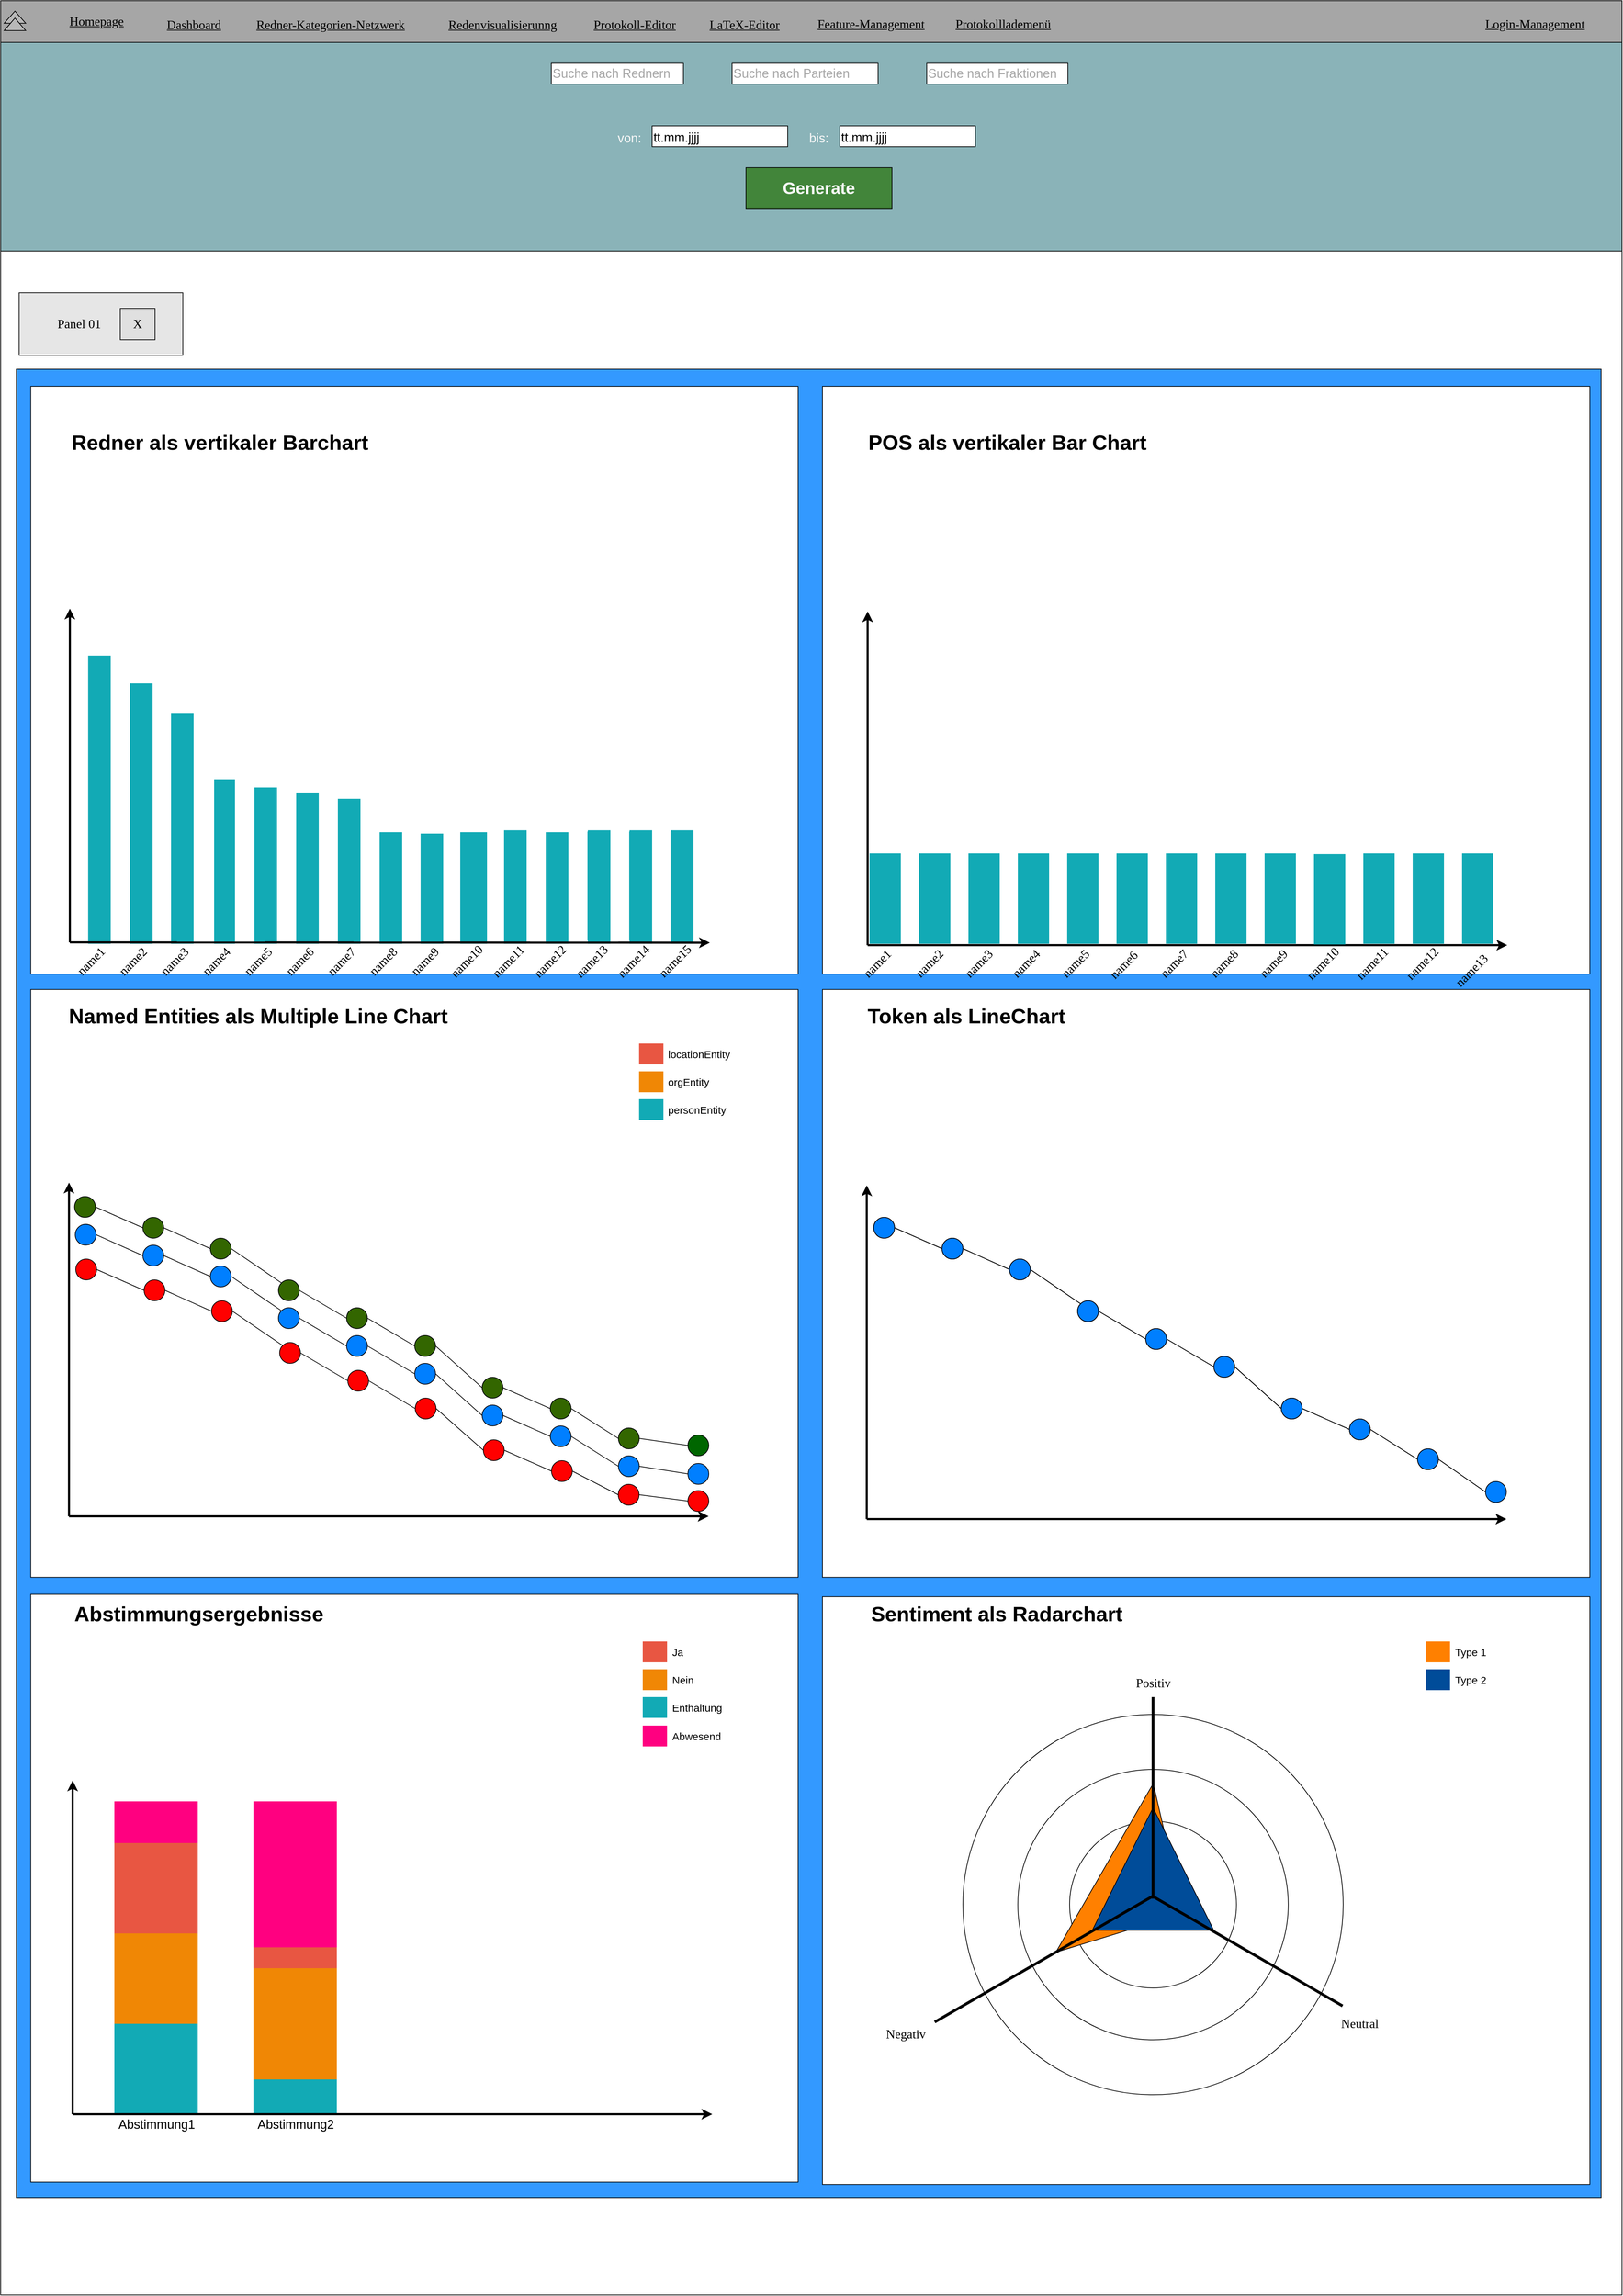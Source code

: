 <mxfile version="20.8.20" type="device"><diagram id="07fea595-8f29-1299-0266-81d95cde20df" name="Page-1"><mxGraphModel dx="-40" dy="1004" grid="1" gridSize="10" guides="1" tooltips="1" connect="1" arrows="1" fold="1" page="1" pageScale="1" pageWidth="1169" pageHeight="827" background="none" math="0" shadow="0"><root><mxCell id="0"/><mxCell id="1" parent="0"/><mxCell id="mwxFZpyuxvFWWE7rz3BF-1093" value="" style="rounded=0;whiteSpace=wrap;html=1;strokeColor=#000000;fontFamily=Tahoma;fontSize=18;fontColor=#000000;fillColor=#FFFFFF;" parent="1" vertex="1"><mxGeometry x="2338" width="2332" height="3300" as="geometry"/></mxCell><mxCell id="mwxFZpyuxvFWWE7rz3BF-1077" value="" style="rounded=0;whiteSpace=wrap;html=1;strokeColor=#000000;fontFamily=Helvetica;fontSize=18;fontColor=#A6A6A6;fillColor=#3399FF;" parent="1" vertex="1"><mxGeometry x="2360.5" y="530" width="2279.5" height="2630" as="geometry"/></mxCell><mxCell id="mwxFZpyuxvFWWE7rz3BF-1078" value="" style="rounded=0;whiteSpace=wrap;html=1;strokeColor=#000000;fontFamily=Helvetica;fontSize=18;fontColor=#A6A6A6;fillColor=#FFFFFF;" parent="1" vertex="1"><mxGeometry x="2381.25" y="554.5" width="1103.75" height="845.5" as="geometry"/></mxCell><mxCell id="mwxFZpyuxvFWWE7rz3BF-1079" value="" style="rounded=0;whiteSpace=wrap;html=1;strokeColor=#000000;fontFamily=Helvetica;fontSize=18;fontColor=#A6A6A6;fillColor=#FFFFFF;" parent="1" vertex="1"><mxGeometry x="3520" y="554.5" width="1103.75" height="845.5" as="geometry"/></mxCell><mxCell id="mwxFZpyuxvFWWE7rz3BF-1081" value="" style="rounded=0;whiteSpace=wrap;html=1;strokeColor=#000000;fontFamily=Helvetica;fontSize=18;fontColor=#A6A6A6;fillColor=#FFFFFF;" parent="1" vertex="1"><mxGeometry x="3520" y="1422.25" width="1103.75" height="845.5" as="geometry"/></mxCell><mxCell id="mwxFZpyuxvFWWE7rz3BF-1080" value="" style="rounded=0;whiteSpace=wrap;html=1;strokeColor=#000000;fontFamily=Helvetica;fontSize=18;fontColor=#A6A6A6;fillColor=#FFFFFF;" parent="1" vertex="1"><mxGeometry x="2381.25" y="1422.25" width="1103.75" height="845.5" as="geometry"/></mxCell><mxCell id="mwxFZpyuxvFWWE7rz3BF-1084" value="" style="rounded=0;whiteSpace=wrap;html=1;strokeColor=#000000;fontFamily=Helvetica;fontSize=18;fontColor=#A6A6A6;fillColor=#FFFFFF;" parent="1" vertex="1"><mxGeometry x="2381.25" y="2292.25" width="1103.75" height="845.5" as="geometry"/></mxCell><mxCell id="mwxFZpyuxvFWWE7rz3BF-1085" value="" style="rounded=0;whiteSpace=wrap;html=1;strokeColor=#000000;fontFamily=Helvetica;fontSize=18;fontColor=#A6A6A6;fillColor=#FFFFFF;" parent="1" vertex="1"><mxGeometry x="3520" y="2295.6" width="1103.75" height="845.5" as="geometry"/></mxCell><mxCell id="723" value="" style="whiteSpace=wrap;fillColor=#12AAB5;gradientColor=none;gradientDirection=east;strokeColor=none;html=1;fontColor=#23445d;" parent="1" vertex="1"><mxGeometry x="2463.75" y="942" width="32.5" height="414.5" as="geometry"/></mxCell><mxCell id="724" value="" style="whiteSpace=wrap;fillColor=#12AAB5;gradientColor=none;gradientDirection=east;strokeColor=none;html=1;fontColor=#23445d;" parent="1" vertex="1"><mxGeometry x="2645" y="1122" width="30" height="234.5" as="geometry"/></mxCell><mxCell id="727" value="" style="edgeStyle=none;html=1;fontColor=#000000;strokeWidth=3;strokeColor=#000000;" parent="1" edge="1"><mxGeometry width="100" height="100" relative="1" as="geometry"><mxPoint x="2437.5" y="1354.5" as="sourcePoint"/><mxPoint x="2437.5" y="874.5" as="targetPoint"/></mxGeometry></mxCell><mxCell id="749" value="&lt;font style=&quot;font-size: 30px;&quot;&gt;Redner als vertikaler Barchart&lt;/font&gt;" style="text;spacingTop=-5;align=left;verticalAlign=middle;fontSize=30;fontStyle=1;html=1;points=[]" parent="1" vertex="1"><mxGeometry x="2437.5" y="614.5" width="810" height="45" as="geometry"/></mxCell><mxCell id="mwxFZpyuxvFWWE7rz3BF-782" value="" style="rounded=0;whiteSpace=wrap;html=1;fillColor=#A6A6A6;" parent="1" vertex="1"><mxGeometry x="2338" width="2332" height="60" as="geometry"/></mxCell><mxCell id="mwxFZpyuxvFWWE7rz3BF-784" value="" style="triangle;whiteSpace=wrap;html=1;rotation=-90;strokeColor=#000000;fillColor=#B8B8B8;" parent="1" vertex="1"><mxGeometry x="2349.75" y="8.25" width="17.5" height="31" as="geometry"/></mxCell><mxCell id="mwxFZpyuxvFWWE7rz3BF-785" value="" style="triangle;whiteSpace=wrap;html=1;rotation=-90;fillColor=#B8B8B8;" parent="1" vertex="1"><mxGeometry x="2349.5" y="18.5" width="18" height="31" as="geometry"/></mxCell><mxCell id="mwxFZpyuxvFWWE7rz3BF-786" value="&lt;font face=&quot;Georgia&quot; style=&quot;font-size: 18px;&quot;&gt;&lt;u&gt;Homepage&lt;/u&gt;&lt;/font&gt;" style="text;html=1;strokeColor=none;fillColor=none;align=center;verticalAlign=middle;whiteSpace=wrap;rounded=0;" parent="1" vertex="1"><mxGeometry x="2405.5" y="15" width="140" height="30" as="geometry"/></mxCell><mxCell id="mwxFZpyuxvFWWE7rz3BF-787" value="&lt;font face=&quot;Georgia&quot; style=&quot;font-size: 18px;&quot;&gt;&lt;u&gt;LaTeX-Editor&lt;/u&gt;&lt;/font&gt;" style="text;html=1;strokeColor=none;fillColor=none;align=center;verticalAlign=middle;whiteSpace=wrap;rounded=0;" parent="1" vertex="1"><mxGeometry x="3337.5" y="19.5" width="140" height="30" as="geometry"/></mxCell><mxCell id="mwxFZpyuxvFWWE7rz3BF-788" value="&lt;font face=&quot;Georgia&quot; style=&quot;font-size: 18px;&quot;&gt;&lt;u&gt;Protokoll-Editor&lt;/u&gt;&lt;/font&gt;" style="text;html=1;strokeColor=none;fillColor=none;align=center;verticalAlign=middle;whiteSpace=wrap;rounded=0;" parent="1" vertex="1"><mxGeometry x="3180" y="19.5" width="140" height="30" as="geometry"/></mxCell><mxCell id="mwxFZpyuxvFWWE7rz3BF-789" value="&lt;font face=&quot;Georgia&quot; style=&quot;font-size: 18px;&quot;&gt;&lt;u&gt;Redenvisualisierunng&lt;/u&gt;&lt;/font&gt;" style="text;html=1;strokeColor=none;fillColor=none;align=center;verticalAlign=middle;whiteSpace=wrap;rounded=0;" parent="1" vertex="1"><mxGeometry x="2950" y="19.5" width="220" height="30" as="geometry"/></mxCell><mxCell id="mwxFZpyuxvFWWE7rz3BF-790" value="&lt;font face=&quot;Georgia&quot; style=&quot;font-size: 18px;&quot;&gt;&lt;u&gt;Redner-Kategorien-Netzwerk&lt;/u&gt;&lt;/font&gt;" style="text;html=1;strokeColor=none;fillColor=none;align=center;verticalAlign=middle;whiteSpace=wrap;rounded=0;" parent="1" vertex="1"><mxGeometry x="2685.5" y="19.5" width="252.5" height="30" as="geometry"/></mxCell><mxCell id="mwxFZpyuxvFWWE7rz3BF-791" value="&lt;font face=&quot;Georgia&quot; style=&quot;font-size: 18px;&quot;&gt;&lt;u&gt;Dashboard&lt;/u&gt;&lt;/font&gt;" style="text;html=1;strokeColor=none;fillColor=none;align=center;verticalAlign=middle;whiteSpace=wrap;rounded=0;" parent="1" vertex="1"><mxGeometry x="2545.5" y="19.5" width="140" height="30" as="geometry"/></mxCell><mxCell id="mwxFZpyuxvFWWE7rz3BF-792" value="&lt;font face=&quot;Georgia&quot; style=&quot;font-size: 18px;&quot;&gt;&lt;u&gt;Login-Management&lt;/u&gt;&lt;/font&gt;" style="text;html=1;strokeColor=none;fillColor=none;align=center;verticalAlign=middle;whiteSpace=wrap;rounded=0;" parent="1" vertex="1"><mxGeometry x="4450" y="18.5" width="190" height="30" as="geometry"/></mxCell><mxCell id="mwxFZpyuxvFWWE7rz3BF-797" value="" style="rounded=0;whiteSpace=wrap;html=1;strokeColor=#000000;fontFamily=Georgia;fontSize=18;fillColor=#8AB3B8;" parent="1" vertex="1"><mxGeometry x="2338" y="60" width="2332" height="300" as="geometry"/></mxCell><mxCell id="mwxFZpyuxvFWWE7rz3BF-798" value="&lt;font color=&quot;#f7f7f7&quot; style=&quot;font-size: 24px;&quot; face=&quot;Helvetica&quot;&gt;&lt;b&gt;Generate&lt;/b&gt;&lt;/font&gt;" style="rounded=0;whiteSpace=wrap;html=1;strokeColor=#000000;fontFamily=Georgia;fontSize=18;fillColor=#42853A;" parent="1" vertex="1"><mxGeometry x="3410" y="240" width="210" height="60" as="geometry"/></mxCell><mxCell id="mwxFZpyuxvFWWE7rz3BF-799" value="&lt;font style=&quot;font-size: 18px;&quot; color=&quot;#000000&quot;&gt;tt.mm.jjjj&lt;/font&gt;" style="rounded=0;whiteSpace=wrap;html=1;strokeColor=#000000;fontFamily=Helvetica;fontSize=24;fontColor=#F7F7F7;fillColor=#FFFFFF;align=left;" parent="1" vertex="1"><mxGeometry x="3275" y="180" width="195" height="30" as="geometry"/></mxCell><mxCell id="mwxFZpyuxvFWWE7rz3BF-800" value="&lt;font style=&quot;font-size: 18px;&quot; color=&quot;#000000&quot;&gt;tt.mm.jjjj&lt;/font&gt;" style="rounded=0;whiteSpace=wrap;html=1;strokeColor=#000000;fontFamily=Helvetica;fontSize=24;fontColor=#F7F7F7;fillColor=#FFFFFF;align=left;" parent="1" vertex="1"><mxGeometry x="3545" y="180" width="195" height="30" as="geometry"/></mxCell><mxCell id="mwxFZpyuxvFWWE7rz3BF-801" value="&lt;span style=&quot;color: rgb(247, 247, 247);&quot;&gt;&lt;font style=&quot;font-size: 18px;&quot;&gt;bis:&lt;/font&gt;&lt;/span&gt;" style="text;html=1;strokeColor=none;fillColor=none;align=center;verticalAlign=middle;whiteSpace=wrap;rounded=0;fontFamily=Helvetica;fontSize=14;fontColor=#000000;" parent="1" vertex="1"><mxGeometry x="3485" y="180" width="60" height="35" as="geometry"/></mxCell><mxCell id="mwxFZpyuxvFWWE7rz3BF-802" value="&lt;span style=&quot;color: rgb(247, 247, 247);&quot;&gt;&lt;font style=&quot;font-size: 18px;&quot;&gt;von:&lt;/font&gt;&lt;/span&gt;" style="text;html=1;strokeColor=none;fillColor=none;align=center;verticalAlign=middle;whiteSpace=wrap;rounded=0;fontFamily=Helvetica;fontSize=14;fontColor=#000000;" parent="1" vertex="1"><mxGeometry x="3210" y="180" width="65" height="35" as="geometry"/></mxCell><mxCell id="mwxFZpyuxvFWWE7rz3BF-803" value="&lt;font style=&quot;font-size: 18px;&quot; color=&quot;#a6a6a6&quot;&gt;Suche nach Rednern&lt;/font&gt;" style="rounded=0;whiteSpace=wrap;html=1;strokeColor=#000000;fontFamily=Helvetica;fontSize=14;fontColor=#F7F7F7;fillColor=#FFFFFF;align=left;" parent="1" vertex="1"><mxGeometry x="3130" y="90" width="190" height="30" as="geometry"/></mxCell><mxCell id="mwxFZpyuxvFWWE7rz3BF-804" value="&lt;font style=&quot;font-size: 18px;&quot; color=&quot;#a6a6a6&quot;&gt;Suche nach Parteien&lt;/font&gt;" style="rounded=0;whiteSpace=wrap;html=1;strokeColor=#000000;fontFamily=Helvetica;fontSize=14;fontColor=#F7F7F7;fillColor=#FFFFFF;align=left;" parent="1" vertex="1"><mxGeometry x="3390" y="90" width="210" height="30" as="geometry"/></mxCell><mxCell id="mwxFZpyuxvFWWE7rz3BF-805" value="&lt;font style=&quot;font-size: 18px;&quot; color=&quot;#a6a6a6&quot;&gt;Suche nach Fraktionen&lt;/font&gt;" style="rounded=0;whiteSpace=wrap;html=1;strokeColor=#000000;fontFamily=Helvetica;fontSize=14;fontColor=#F7F7F7;fillColor=#FFFFFF;align=left;" parent="1" vertex="1"><mxGeometry x="3670" y="90" width="203" height="30" as="geometry"/></mxCell><mxCell id="mwxFZpyuxvFWWE7rz3BF-931" value="" style="edgeStyle=none;html=1;fontColor=#000000;strokeWidth=3;strokeColor=#000000;startArrow=none;" parent="1" edge="1"><mxGeometry width="100" height="100" relative="1" as="geometry"><mxPoint x="3585" y="1230" as="sourcePoint"/><mxPoint x="3585.0" y="878.5" as="targetPoint"/></mxGeometry></mxCell><mxCell id="mwxFZpyuxvFWWE7rz3BF-938" value="" style="edgeStyle=none;html=1;fontColor=#000000;strokeWidth=3;strokeColor=#000000;" parent="1" edge="1"><mxGeometry width="100" height="100" relative="1" as="geometry"><mxPoint x="3585.0" y="1358.5" as="sourcePoint"/><mxPoint x="4505" y="1358.5" as="targetPoint"/></mxGeometry></mxCell><mxCell id="mwxFZpyuxvFWWE7rz3BF-953" value="&lt;font style=&quot;font-size: 30px;&quot;&gt;POS als vertikaler Bar Chart&lt;/font&gt;" style="text;spacingTop=-5;align=left;verticalAlign=middle;fontSize=30;fontStyle=1;html=1;points=[]" parent="1" vertex="1"><mxGeometry x="3583.75" y="614.5" width="810" height="45" as="geometry"/></mxCell><mxCell id="mwxFZpyuxvFWWE7rz3BF-961" value="" style="edgeStyle=none;html=1;fontColor=#000000;strokeWidth=3;strokeColor=#000000;" parent="1" edge="1"><mxGeometry width="100" height="100" relative="1" as="geometry"><mxPoint x="2436.25" y="2180" as="sourcePoint"/><mxPoint x="2436.25" y="1700" as="targetPoint"/></mxGeometry></mxCell><mxCell id="mwxFZpyuxvFWWE7rz3BF-968" value="" style="edgeStyle=none;html=1;fontColor=#000000;strokeWidth=3;strokeColor=#000000;" parent="1" edge="1"><mxGeometry width="100" height="100" relative="1" as="geometry"><mxPoint x="2436.25" y="2180" as="sourcePoint"/><mxPoint x="3356.25" y="2180" as="targetPoint"/></mxGeometry></mxCell><mxCell id="mwxFZpyuxvFWWE7rz3BF-973" value="" style="whiteSpace=wrap;fillColor=#12AAB5;gradientColor=none;gradientDirection=east;strokeColor=none;html=1;fontColor=#23445d;" parent="1" vertex="1"><mxGeometry x="3256.25" y="1580" width="35.0" height="30.0" as="geometry"/></mxCell><mxCell id="mwxFZpyuxvFWWE7rz3BF-974" value="" style="whiteSpace=wrap;fillColor=#F08705;gradientColor=none;gradientDirection=east;strokeColor=none;html=1;fontColor=#23445d;" parent="1" vertex="1"><mxGeometry x="3256.25" y="1540" width="35.0" height="30.0" as="geometry"/></mxCell><mxCell id="mwxFZpyuxvFWWE7rz3BF-975" value="" style="whiteSpace=wrap;fillColor=#E85642;gradientColor=none;gradientDirection=east;strokeColor=none;html=1;fontColor=#23445d;" parent="1" vertex="1"><mxGeometry x="3256.25" y="1500" width="35.0" height="30.0" as="geometry"/></mxCell><mxCell id="mwxFZpyuxvFWWE7rz3BF-976" value="locationEntity" style="text;spacingTop=-5;html=1;points=[];fontSize=15;" parent="1" vertex="1"><mxGeometry x="3296.25" y="1505" width="80" height="20" as="geometry"/></mxCell><mxCell id="mwxFZpyuxvFWWE7rz3BF-977" value="orgEntity" style="text;spacingTop=-5;html=1;points=[];fontSize=15;" parent="1" vertex="1"><mxGeometry x="3296.25" y="1545" width="80" height="20" as="geometry"/></mxCell><mxCell id="mwxFZpyuxvFWWE7rz3BF-978" value="personEntity" style="text;spacingTop=-5;html=1;points=[];fontSize=15;" parent="1" vertex="1"><mxGeometry x="3296.25" y="1585" width="80" height="20" as="geometry"/></mxCell><mxCell id="mwxFZpyuxvFWWE7rz3BF-983" value="&lt;font style=&quot;font-size: 30px;&quot;&gt;Named Entities als Multiple Line Chart&lt;/font&gt;" style="text;spacingTop=-5;align=left;verticalAlign=middle;fontSize=30;fontStyle=1;html=1;points=[]" parent="1" vertex="1"><mxGeometry x="2434.25" y="1440" width="810" height="45" as="geometry"/></mxCell><mxCell id="mwxFZpyuxvFWWE7rz3BF-991" value="" style="edgeStyle=none;html=1;fontColor=#000000;strokeWidth=3;strokeColor=#000000;" parent="1" edge="1"><mxGeometry width="100" height="100" relative="1" as="geometry"><mxPoint x="3583.75" y="2184" as="sourcePoint"/><mxPoint x="3583.75" y="1704.0" as="targetPoint"/></mxGeometry></mxCell><mxCell id="mwxFZpyuxvFWWE7rz3BF-998" value="" style="edgeStyle=none;html=1;fontColor=#000000;strokeWidth=3;strokeColor=#000000;" parent="1" edge="1"><mxGeometry width="100" height="100" relative="1" as="geometry"><mxPoint x="3583.75" y="2184" as="sourcePoint"/><mxPoint x="4503.75" y="2184" as="targetPoint"/></mxGeometry></mxCell><mxCell id="mwxFZpyuxvFWWE7rz3BF-1013" value="&lt;font style=&quot;font-size: 30px;&quot;&gt;Token als LineChart&lt;/font&gt;" style="text;spacingTop=-5;align=left;verticalAlign=middle;fontSize=30;fontStyle=1;html=1;points=[]" parent="1" vertex="1"><mxGeometry x="3582.5" y="1440" width="810" height="45" as="geometry"/></mxCell><mxCell id="mwxFZpyuxvFWWE7rz3BF-1017" value="" style="whiteSpace=wrap;fillColor=#12AAB5;gradientColor=none;gradientDirection=east;strokeColor=none;html=1;fontColor=#23445d;" parent="1" vertex="1"><mxGeometry x="2501.5" y="2910" width="120" height="130" as="geometry"/></mxCell><mxCell id="mwxFZpyuxvFWWE7rz3BF-1018" value="" style="whiteSpace=wrap;fillColor=#12AAB5;gradientColor=none;gradientDirection=east;strokeColor=none;html=1;fontColor=#23445d;" parent="1" vertex="1"><mxGeometry x="2701.5" y="2990" width="120" height="50.0" as="geometry"/></mxCell><mxCell id="mwxFZpyuxvFWWE7rz3BF-1021" value="" style="edgeStyle=none;html=1;fontColor=#000000;strokeWidth=3;strokeColor=#000000;" parent="1" edge="1"><mxGeometry width="100" height="100" relative="1" as="geometry"><mxPoint x="2441.5" y="3040" as="sourcePoint"/><mxPoint x="2441.5" y="2560" as="targetPoint"/></mxGeometry></mxCell><mxCell id="mwxFZpyuxvFWWE7rz3BF-1022" value="" style="whiteSpace=wrap;fillColor=#F08705;gradientColor=none;gradientDirection=east;strokeColor=none;html=1;fontColor=#23445d;" parent="1" vertex="1"><mxGeometry x="2501.5" y="2780" width="120" height="130" as="geometry"/></mxCell><mxCell id="mwxFZpyuxvFWWE7rz3BF-1023" value="" style="whiteSpace=wrap;fillColor=#E85642;gradientColor=none;gradientDirection=east;strokeColor=none;html=1;fontColor=#23445d;" parent="1" vertex="1"><mxGeometry x="2501.5" y="2650.0" width="120" height="130" as="geometry"/></mxCell><mxCell id="mwxFZpyuxvFWWE7rz3BF-1024" value="" style="whiteSpace=wrap;fillColor=#F08705;gradientColor=none;gradientDirection=east;strokeColor=none;html=1;fontColor=#23445d;" parent="1" vertex="1"><mxGeometry x="2701.5" y="2830" width="120" height="160.0" as="geometry"/></mxCell><mxCell id="mwxFZpyuxvFWWE7rz3BF-1025" value="" style="whiteSpace=wrap;fillColor=#E85642;gradientColor=none;gradientDirection=east;strokeColor=none;html=1;fontColor=#23445d;" parent="1" vertex="1"><mxGeometry x="2701.5" y="2800" width="120" height="30" as="geometry"/></mxCell><mxCell id="mwxFZpyuxvFWWE7rz3BF-1028" value="" style="edgeStyle=none;html=1;fontColor=#000000;strokeWidth=3;strokeColor=#000000;" parent="1" edge="1"><mxGeometry width="100" height="100" relative="1" as="geometry"><mxPoint x="2441.5" y="3040" as="sourcePoint"/><mxPoint x="3361.5" y="3040" as="targetPoint"/></mxGeometry></mxCell><mxCell id="mwxFZpyuxvFWWE7rz3BF-1030" value="Abstimmung1" style="text;spacingTop=-5;align=center;verticalAlign=middle;fontStyle=0;html=1;fontSize=18;points=[];strokeColor=none;" parent="1" vertex="1"><mxGeometry x="2501.5" y="3042" width="120" height="30" as="geometry"/></mxCell><mxCell id="mwxFZpyuxvFWWE7rz3BF-1031" value="Abstimmung2" style="text;spacingTop=-5;align=center;verticalAlign=middle;fontStyle=0;html=1;fontSize=18;points=[];strokeColor=none;" parent="1" vertex="1"><mxGeometry x="2701.5" y="3042" width="120" height="30" as="geometry"/></mxCell><mxCell id="mwxFZpyuxvFWWE7rz3BF-1033" value="" style="whiteSpace=wrap;fillColor=#12AAB5;gradientColor=none;gradientDirection=east;strokeColor=none;html=1;fontColor=#23445d;" parent="1" vertex="1"><mxGeometry x="3261.5" y="2440" width="35.0" height="30.0" as="geometry"/></mxCell><mxCell id="mwxFZpyuxvFWWE7rz3BF-1034" value="" style="whiteSpace=wrap;fillColor=#F08705;gradientColor=none;gradientDirection=east;strokeColor=none;html=1;fontColor=#23445d;" parent="1" vertex="1"><mxGeometry x="3261.5" y="2400" width="35.0" height="30.0" as="geometry"/></mxCell><mxCell id="mwxFZpyuxvFWWE7rz3BF-1035" value="" style="whiteSpace=wrap;fillColor=#E85642;gradientColor=none;gradientDirection=east;strokeColor=none;html=1;fontColor=#23445d;" parent="1" vertex="1"><mxGeometry x="3261.5" y="2360" width="35.0" height="30.0" as="geometry"/></mxCell><mxCell id="mwxFZpyuxvFWWE7rz3BF-1036" value="Ja" style="text;spacingTop=-5;html=1;points=[];fontSize=15;" parent="1" vertex="1"><mxGeometry x="3301.5" y="2365" width="80" height="20" as="geometry"/></mxCell><mxCell id="mwxFZpyuxvFWWE7rz3BF-1037" value="Nein" style="text;spacingTop=-5;html=1;points=[];fontSize=15;" parent="1" vertex="1"><mxGeometry x="3301.5" y="2405" width="80" height="20" as="geometry"/></mxCell><mxCell id="mwxFZpyuxvFWWE7rz3BF-1038" value="Enthaltung" style="text;spacingTop=-5;html=1;points=[];fontSize=15;" parent="1" vertex="1"><mxGeometry x="3301.5" y="2445" width="80" height="20" as="geometry"/></mxCell><mxCell id="mwxFZpyuxvFWWE7rz3BF-1043" value="&lt;font style=&quot;font-size: 30px;&quot;&gt;Abstimmungsergebnisse&lt;/font&gt;" style="text;spacingTop=-5;align=left;verticalAlign=middle;fontSize=30;fontStyle=1;html=1;points=[]" parent="1" vertex="1"><mxGeometry x="2441.5" y="2300" width="810" height="45" as="geometry"/></mxCell><mxCell id="mwxFZpyuxvFWWE7rz3BF-1064" value="" style="whiteSpace=wrap;fillColor=#004C99;gradientColor=none;gradientDirection=east;strokeColor=none;html=1;fontColor=#23445d;" parent="1" vertex="1"><mxGeometry x="4387.75" y="2400" width="35" height="30" as="geometry"/></mxCell><mxCell id="mwxFZpyuxvFWWE7rz3BF-1065" value="" style="whiteSpace=wrap;fillColor=#FF8000;gradientColor=none;gradientDirection=east;strokeColor=none;html=1;fontColor=#23445d;" parent="1" vertex="1"><mxGeometry x="4387.75" y="2360" width="35.0" height="30.0" as="geometry"/></mxCell><mxCell id="mwxFZpyuxvFWWE7rz3BF-1066" value="Type 1" style="text;spacingTop=-5;html=1;points=[];fontSize=15;" parent="1" vertex="1"><mxGeometry x="4427.75" y="2365" width="80" height="20" as="geometry"/></mxCell><mxCell id="mwxFZpyuxvFWWE7rz3BF-1067" value="Type 2" style="text;spacingTop=-5;html=1;points=[];fontSize=15;" parent="1" vertex="1"><mxGeometry x="4427.75" y="2405" width="80" height="20" as="geometry"/></mxCell><mxCell id="mwxFZpyuxvFWWE7rz3BF-1073" value="&lt;font style=&quot;font-size: 30px;&quot;&gt;Sentiment als Radarchart&lt;/font&gt;" style="text;spacingTop=-5;align=left;verticalAlign=middle;fontSize=30;fontStyle=1;html=1;points=[]" parent="1" vertex="1"><mxGeometry x="3587.75" y="2300" width="810" height="45" as="geometry"/></mxCell><mxCell id="mwxFZpyuxvFWWE7rz3BF-1090" value="" style="rounded=0;whiteSpace=wrap;html=1;strokeColor=#000000;fontFamily=Helvetica;fontSize=18;fontColor=#A6A6A6;fillColor=#E6E6E6;" parent="1" vertex="1"><mxGeometry x="2364.5" y="420" width="235.5" height="90" as="geometry"/></mxCell><mxCell id="mwxFZpyuxvFWWE7rz3BF-1091" value="&lt;font face=&quot;Georgia&quot; color=&quot;#000000&quot;&gt;Panel 01&lt;/font&gt;" style="text;html=1;strokeColor=none;fillColor=none;align=center;verticalAlign=middle;whiteSpace=wrap;rounded=0;fontFamily=Helvetica;fontSize=18;fontColor=#A6A6A6;" parent="1" vertex="1"><mxGeometry x="2390.5" y="450" width="119.5" height="30" as="geometry"/></mxCell><mxCell id="mwxFZpyuxvFWWE7rz3BF-1096" value="" style="whiteSpace=wrap;fillColor=#12AAB5;gradientColor=none;gradientDirection=east;strokeColor=none;html=1;fontColor=#23445d;" parent="1" vertex="1"><mxGeometry x="2524" y="982" width="32.5" height="374.5" as="geometry"/></mxCell><mxCell id="mwxFZpyuxvFWWE7rz3BF-1092" value="&lt;font face=&quot;Tahoma&quot;&gt;X&lt;/font&gt;" style="rounded=0;whiteSpace=wrap;html=1;strokeColor=#000000;fontFamily=Georgia;fontSize=18;fontColor=#000000;fillColor=#E0E0E0;" parent="1" vertex="1"><mxGeometry x="2510" y="442.5" width="50" height="45" as="geometry"/></mxCell><mxCell id="mwxFZpyuxvFWWE7rz3BF-1097" value="" style="whiteSpace=wrap;fillColor=#12AAB5;gradientColor=none;gradientDirection=east;strokeColor=none;html=1;fontColor=#23445d;" parent="1" vertex="1"><mxGeometry x="2583" y="1024.5" width="32.5" height="332" as="geometry"/></mxCell><mxCell id="mwxFZpyuxvFWWE7rz3BF-1102" value="" style="whiteSpace=wrap;fillColor=#12AAB5;gradientColor=none;gradientDirection=east;strokeColor=none;html=1;fontColor=#23445d;" parent="1" vertex="1"><mxGeometry x="2942" y="1200" width="32.5" height="156.5" as="geometry"/></mxCell><mxCell id="mwxFZpyuxvFWWE7rz3BF-1103" value="" style="whiteSpace=wrap;fillColor=#12AAB5;gradientColor=none;gradientDirection=east;strokeColor=none;html=1;fontColor=#23445d;" parent="1" vertex="1"><mxGeometry x="2763" y="1141" width="32.5" height="210.75" as="geometry"/></mxCell><mxCell id="mwxFZpyuxvFWWE7rz3BF-1104" value="" style="whiteSpace=wrap;fillColor=#12AAB5;gradientColor=none;gradientDirection=east;strokeColor=none;html=1;fontColor=#23445d;" parent="1" vertex="1"><mxGeometry x="2703" y="1133.75" width="32.5" height="220.75" as="geometry"/></mxCell><mxCell id="mwxFZpyuxvFWWE7rz3BF-1105" value="" style="whiteSpace=wrap;fillColor=#12AAB5;gradientColor=none;gradientDirection=east;strokeColor=none;html=1;fontColor=#23445d;" parent="1" vertex="1"><mxGeometry x="2823" y="1150" width="32.5" height="204.5" as="geometry"/></mxCell><mxCell id="mwxFZpyuxvFWWE7rz3BF-1106" value="" style="whiteSpace=wrap;fillColor=#12AAB5;gradientColor=none;gradientDirection=east;strokeColor=none;html=1;fontColor=#23445d;" parent="1" vertex="1"><mxGeometry x="2883" y="1198" width="32.5" height="156.5" as="geometry"/></mxCell><mxCell id="mwxFZpyuxvFWWE7rz3BF-1107" value="" style="whiteSpace=wrap;fillColor=#12AAB5;gradientColor=none;gradientDirection=east;strokeColor=none;html=1;fontColor=#23445d;" parent="1" vertex="1"><mxGeometry x="2999" y="1198" width="38.5" height="156.5" as="geometry"/></mxCell><mxCell id="mwxFZpyuxvFWWE7rz3BF-1108" value="" style="whiteSpace=wrap;fillColor=#12AAB5;gradientColor=none;gradientDirection=east;strokeColor=none;html=1;fontColor=#23445d;" parent="1" vertex="1"><mxGeometry x="3062" y="1195.25" width="32.5" height="156.5" as="geometry"/></mxCell><mxCell id="mwxFZpyuxvFWWE7rz3BF-1109" value="" style="whiteSpace=wrap;fillColor=#12AAB5;gradientColor=none;gradientDirection=east;strokeColor=none;html=1;fontColor=#23445d;" parent="1" vertex="1"><mxGeometry x="3122" y="1198" width="32.5" height="156.5" as="geometry"/></mxCell><mxCell id="mwxFZpyuxvFWWE7rz3BF-1110" value="" style="whiteSpace=wrap;fillColor=#12AAB5;gradientColor=none;gradientDirection=east;strokeColor=none;html=1;fontColor=#23445d;" parent="1" vertex="1"><mxGeometry x="3182" y="1195.25" width="32.5" height="156.5" as="geometry"/></mxCell><mxCell id="mwxFZpyuxvFWWE7rz3BF-1111" value="" style="whiteSpace=wrap;fillColor=#12AAB5;gradientColor=none;gradientDirection=east;strokeColor=none;html=1;fontColor=#23445d;" parent="1" vertex="1"><mxGeometry x="3242" y="1195.25" width="32.5" height="156.5" as="geometry"/></mxCell><mxCell id="mwxFZpyuxvFWWE7rz3BF-1112" value="" style="whiteSpace=wrap;fillColor=#12AAB5;gradientColor=none;gradientDirection=east;strokeColor=none;html=1;fontColor=#23445d;" parent="1" vertex="1"><mxGeometry x="3301.5" y="1195.25" width="32.5" height="156.5" as="geometry"/></mxCell><mxCell id="mwxFZpyuxvFWWE7rz3BF-1119" value="" style="whiteSpace=wrap;fillColor=#12AAB5;gradientColor=none;gradientDirection=east;strokeColor=none;html=1;fontColor=#23445d;" parent="1" vertex="1"><mxGeometry x="3301.5" y="1195.25" width="32.5" height="156.5" as="geometry"/></mxCell><mxCell id="mwxFZpyuxvFWWE7rz3BF-1150" value="" style="whiteSpace=wrap;fillColor=#12AAB5;gradientColor=none;gradientDirection=east;strokeColor=none;html=1;fontColor=#23445d;" parent="1" vertex="1"><mxGeometry x="3301.75" y="1195.25" width="32.5" height="156.5" as="geometry"/></mxCell><mxCell id="mwxFZpyuxvFWWE7rz3BF-1151" value="" style="whiteSpace=wrap;fillColor=#12AAB5;gradientColor=none;gradientDirection=east;strokeColor=none;html=1;fontColor=#23445d;" parent="1" vertex="1"><mxGeometry x="3242.25" y="1195.25" width="32.5" height="156.5" as="geometry"/></mxCell><mxCell id="mwxFZpyuxvFWWE7rz3BF-1152" value="" style="whiteSpace=wrap;fillColor=#12AAB5;gradientColor=none;gradientDirection=east;strokeColor=none;html=1;fontColor=#23445d;" parent="1" vertex="1"><mxGeometry x="3182.25" y="1195.25" width="32.5" height="156.5" as="geometry"/></mxCell><mxCell id="mwxFZpyuxvFWWE7rz3BF-1153" value="" style="whiteSpace=wrap;fillColor=#12AAB5;gradientColor=none;gradientDirection=east;strokeColor=none;html=1;fontColor=#23445d;" parent="1" vertex="1"><mxGeometry x="3301.75" y="1195.25" width="32.5" height="156.5" as="geometry"/></mxCell><mxCell id="mwxFZpyuxvFWWE7rz3BF-1154" value="" style="whiteSpace=wrap;fillColor=#12AAB5;gradientColor=none;gradientDirection=east;strokeColor=none;html=1;fontColor=#23445d;" parent="1" vertex="1"><mxGeometry x="3242.25" y="1195.25" width="32.5" height="156.5" as="geometry"/></mxCell><mxCell id="mwxFZpyuxvFWWE7rz3BF-1155" value="" style="whiteSpace=wrap;fillColor=#12AAB5;gradientColor=none;gradientDirection=east;strokeColor=none;html=1;fontColor=#23445d;" parent="1" vertex="1"><mxGeometry x="3182.25" y="1195.25" width="32.5" height="156.5" as="geometry"/></mxCell><mxCell id="mwxFZpyuxvFWWE7rz3BF-1156" value="" style="whiteSpace=wrap;fillColor=#12AAB5;gradientColor=none;gradientDirection=east;strokeColor=none;html=1;fontColor=#23445d;" parent="1" vertex="1"><mxGeometry x="3302" y="1195.25" width="32.5" height="156.5" as="geometry"/></mxCell><mxCell id="mwxFZpyuxvFWWE7rz3BF-1157" value="" style="whiteSpace=wrap;fillColor=#12AAB5;gradientColor=none;gradientDirection=east;strokeColor=none;html=1;fontColor=#23445d;" parent="1" vertex="1"><mxGeometry x="3242.5" y="1195.25" width="32.5" height="156.5" as="geometry"/></mxCell><mxCell id="mwxFZpyuxvFWWE7rz3BF-1158" value="" style="whiteSpace=wrap;fillColor=#12AAB5;gradientColor=none;gradientDirection=east;strokeColor=none;html=1;fontColor=#23445d;" parent="1" vertex="1"><mxGeometry x="3182.5" y="1195.25" width="32.5" height="156.5" as="geometry"/></mxCell><mxCell id="mwxFZpyuxvFWWE7rz3BF-1159" value="" style="whiteSpace=wrap;fillColor=#12AAB5;gradientColor=none;gradientDirection=east;strokeColor=none;html=1;fontColor=#23445d;" parent="1" vertex="1"><mxGeometry x="3302" y="1193.25" width="32.5" height="156.5" as="geometry"/></mxCell><mxCell id="mwxFZpyuxvFWWE7rz3BF-1160" value="" style="whiteSpace=wrap;fillColor=#12AAB5;gradientColor=none;gradientDirection=east;strokeColor=none;html=1;fontColor=#23445d;" parent="1" vertex="1"><mxGeometry x="3242.5" y="1193.25" width="32.5" height="156.5" as="geometry"/></mxCell><mxCell id="mwxFZpyuxvFWWE7rz3BF-1161" value="" style="whiteSpace=wrap;fillColor=#12AAB5;gradientColor=none;gradientDirection=east;strokeColor=none;html=1;fontColor=#23445d;" parent="1" vertex="1"><mxGeometry x="3182.5" y="1193.25" width="32.5" height="156.5" as="geometry"/></mxCell><mxCell id="mwxFZpyuxvFWWE7rz3BF-1162" value="" style="whiteSpace=wrap;fillColor=#12AAB5;gradientColor=none;gradientDirection=east;strokeColor=none;html=1;fontColor=#23445d;" parent="1" vertex="1"><mxGeometry x="2999" y="1196" width="38.5" height="156.5" as="geometry"/></mxCell><mxCell id="mwxFZpyuxvFWWE7rz3BF-1163" value="" style="whiteSpace=wrap;fillColor=#12AAB5;gradientColor=none;gradientDirection=east;strokeColor=none;html=1;fontColor=#23445d;" parent="1" vertex="1"><mxGeometry x="3062" y="1193.25" width="32.5" height="156.5" as="geometry"/></mxCell><mxCell id="mwxFZpyuxvFWWE7rz3BF-1164" value="" style="whiteSpace=wrap;fillColor=#12AAB5;gradientColor=none;gradientDirection=east;strokeColor=none;html=1;fontColor=#23445d;" parent="1" vertex="1"><mxGeometry x="3122" y="1196" width="32.5" height="156.5" as="geometry"/></mxCell><mxCell id="mwxFZpyuxvFWWE7rz3BF-1165" value="" style="whiteSpace=wrap;fillColor=#12AAB5;gradientColor=none;gradientDirection=east;strokeColor=none;html=1;fontColor=#23445d;" parent="1" vertex="1"><mxGeometry x="2883" y="1196" width="32.5" height="156.5" as="geometry"/></mxCell><mxCell id="mwxFZpyuxvFWWE7rz3BF-1166" value="" style="whiteSpace=wrap;fillColor=#12AAB5;gradientColor=none;gradientDirection=east;strokeColor=none;html=1;fontColor=#23445d;" parent="1" vertex="1"><mxGeometry x="2942" y="1198" width="32.5" height="156.5" as="geometry"/></mxCell><mxCell id="mwxFZpyuxvFWWE7rz3BF-1167" value="" style="whiteSpace=wrap;fillColor=#12AAB5;gradientColor=none;gradientDirection=east;strokeColor=none;html=1;fontColor=#23445d;" parent="1" vertex="1"><mxGeometry x="2823" y="1148" width="32.5" height="204.5" as="geometry"/></mxCell><mxCell id="mwxFZpyuxvFWWE7rz3BF-1168" value="" style="whiteSpace=wrap;fillColor=#12AAB5;gradientColor=none;gradientDirection=east;strokeColor=none;html=1;fontColor=#23445d;" parent="1" vertex="1"><mxGeometry x="2763" y="1139" width="32.5" height="210.75" as="geometry"/></mxCell><mxCell id="mwxFZpyuxvFWWE7rz3BF-1169" value="" style="whiteSpace=wrap;fillColor=#12AAB5;gradientColor=none;gradientDirection=east;strokeColor=none;html=1;fontColor=#23445d;" parent="1" vertex="1"><mxGeometry x="2703" y="1131.75" width="32.5" height="220.75" as="geometry"/></mxCell><mxCell id="mwxFZpyuxvFWWE7rz3BF-1170" value="" style="whiteSpace=wrap;fillColor=#12AAB5;gradientColor=none;gradientDirection=east;strokeColor=none;html=1;fontColor=#23445d;" parent="1" vertex="1"><mxGeometry x="2645" y="1120" width="30" height="234.5" as="geometry"/></mxCell><mxCell id="mwxFZpyuxvFWWE7rz3BF-1171" value="" style="whiteSpace=wrap;fillColor=#12AAB5;gradientColor=none;gradientDirection=east;strokeColor=none;html=1;fontColor=#23445d;" parent="1" vertex="1"><mxGeometry x="3302" y="1200" width="32.5" height="156.5" as="geometry"/></mxCell><mxCell id="mwxFZpyuxvFWWE7rz3BF-1172" value="" style="whiteSpace=wrap;fillColor=#12AAB5;gradientColor=none;gradientDirection=east;strokeColor=none;html=1;fontColor=#23445d;" parent="1" vertex="1"><mxGeometry x="3242.5" y="1200" width="32.5" height="156.5" as="geometry"/></mxCell><mxCell id="mwxFZpyuxvFWWE7rz3BF-1173" value="" style="whiteSpace=wrap;fillColor=#12AAB5;gradientColor=none;gradientDirection=east;strokeColor=none;html=1;fontColor=#23445d;" parent="1" vertex="1"><mxGeometry x="3182.5" y="1200" width="32.5" height="156.5" as="geometry"/></mxCell><mxCell id="mwxFZpyuxvFWWE7rz3BF-1174" value="" style="whiteSpace=wrap;fillColor=#12AAB5;gradientColor=none;gradientDirection=east;strokeColor=none;html=1;fontColor=#23445d;" parent="1" vertex="1"><mxGeometry x="2999" y="1200" width="38.5" height="156.5" as="geometry"/></mxCell><mxCell id="mwxFZpyuxvFWWE7rz3BF-1175" value="" style="whiteSpace=wrap;fillColor=#12AAB5;gradientColor=none;gradientDirection=east;strokeColor=none;html=1;fontColor=#23445d;" parent="1" vertex="1"><mxGeometry x="3062" y="1200" width="32.5" height="156.5" as="geometry"/></mxCell><mxCell id="mwxFZpyuxvFWWE7rz3BF-1176" value="" style="whiteSpace=wrap;fillColor=#12AAB5;gradientColor=none;gradientDirection=east;strokeColor=none;html=1;fontColor=#23445d;" parent="1" vertex="1"><mxGeometry x="3122" y="1200" width="32.5" height="156.5" as="geometry"/></mxCell><mxCell id="mwxFZpyuxvFWWE7rz3BF-1177" value="" style="whiteSpace=wrap;fillColor=#12AAB5;gradientColor=none;gradientDirection=east;strokeColor=none;html=1;fontColor=#23445d;" parent="1" vertex="1"><mxGeometry x="2883" y="1200" width="32.5" height="156.5" as="geometry"/></mxCell><mxCell id="mwxFZpyuxvFWWE7rz3BF-1178" value="" style="whiteSpace=wrap;fillColor=#12AAB5;gradientColor=none;gradientDirection=east;strokeColor=none;html=1;fontColor=#23445d;" parent="1" vertex="1"><mxGeometry x="2942" y="1200" width="32.5" height="156.5" as="geometry"/></mxCell><mxCell id="mwxFZpyuxvFWWE7rz3BF-1179" value="" style="whiteSpace=wrap;fillColor=#12AAB5;gradientColor=none;gradientDirection=east;strokeColor=none;html=1;fontColor=#23445d;" parent="1" vertex="1"><mxGeometry x="2823" y="1152" width="32.5" height="204.5" as="geometry"/></mxCell><mxCell id="mwxFZpyuxvFWWE7rz3BF-1180" value="" style="whiteSpace=wrap;fillColor=#12AAB5;gradientColor=none;gradientDirection=east;strokeColor=none;html=1;fontColor=#23445d;" parent="1" vertex="1"><mxGeometry x="2763" y="1145.75" width="32.5" height="210.75" as="geometry"/></mxCell><mxCell id="mwxFZpyuxvFWWE7rz3BF-1181" value="" style="whiteSpace=wrap;fillColor=#12AAB5;gradientColor=none;gradientDirection=east;strokeColor=none;html=1;fontColor=#23445d;" parent="1" vertex="1"><mxGeometry x="2703" y="1135.75" width="32.5" height="220.75" as="geometry"/></mxCell><mxCell id="mwxFZpyuxvFWWE7rz3BF-1182" value="" style="whiteSpace=wrap;fillColor=#12AAB5;gradientColor=none;gradientDirection=east;strokeColor=none;html=1;fontColor=#23445d;" parent="1" vertex="1"><mxGeometry x="2645" y="1122" width="30" height="234.5" as="geometry"/></mxCell><mxCell id="734" value="" style="edgeStyle=none;html=1;fontColor=#000000;strokeWidth=3;strokeColor=#000000;" parent="1" edge="1"><mxGeometry width="100" height="100" relative="1" as="geometry"><mxPoint x="2437.5" y="1354.5" as="sourcePoint"/><mxPoint x="3358" y="1355" as="targetPoint"/></mxGeometry></mxCell><mxCell id="mwxFZpyuxvFWWE7rz3BF-1185" value="name1" style="text;html=1;strokeColor=none;fillColor=none;align=center;verticalAlign=middle;whiteSpace=wrap;rounded=0;fontFamily=Tahoma;fontSize=18;fontColor=#000000;rotation=-45;" parent="1" vertex="1"><mxGeometry x="2437.5" y="1366.5" width="60" height="30" as="geometry"/></mxCell><mxCell id="mwxFZpyuxvFWWE7rz3BF-1190" value="name2" style="text;html=1;strokeColor=none;fillColor=none;align=center;verticalAlign=middle;whiteSpace=wrap;rounded=0;fontFamily=Tahoma;fontSize=18;fontColor=#000000;rotation=-45;" parent="1" vertex="1"><mxGeometry x="2498" y="1366.5" width="60" height="30" as="geometry"/></mxCell><mxCell id="mwxFZpyuxvFWWE7rz3BF-1191" value="name3" style="text;html=1;strokeColor=none;fillColor=none;align=center;verticalAlign=middle;whiteSpace=wrap;rounded=0;fontFamily=Tahoma;fontSize=18;fontColor=#000000;rotation=-45;" parent="1" vertex="1"><mxGeometry x="2558" y="1366.5" width="60" height="30" as="geometry"/></mxCell><mxCell id="mwxFZpyuxvFWWE7rz3BF-1192" value="name4" style="text;html=1;strokeColor=none;fillColor=none;align=center;verticalAlign=middle;whiteSpace=wrap;rounded=0;fontFamily=Tahoma;fontSize=18;fontColor=#000000;rotation=-45;" parent="1" vertex="1"><mxGeometry x="2618" y="1366.5" width="60" height="30" as="geometry"/></mxCell><mxCell id="mwxFZpyuxvFWWE7rz3BF-1193" value="name5" style="text;html=1;strokeColor=none;fillColor=none;align=center;verticalAlign=middle;whiteSpace=wrap;rounded=0;fontFamily=Tahoma;fontSize=18;fontColor=#000000;rotation=-45;" parent="1" vertex="1"><mxGeometry x="2678" y="1366.5" width="60" height="30" as="geometry"/></mxCell><mxCell id="mwxFZpyuxvFWWE7rz3BF-1194" value="name6" style="text;html=1;strokeColor=none;fillColor=none;align=center;verticalAlign=middle;whiteSpace=wrap;rounded=0;fontFamily=Tahoma;fontSize=18;fontColor=#000000;rotation=-45;" parent="1" vertex="1"><mxGeometry x="2738" y="1366.5" width="60" height="30" as="geometry"/></mxCell><mxCell id="mwxFZpyuxvFWWE7rz3BF-1195" value="name7" style="text;html=1;strokeColor=none;fillColor=none;align=center;verticalAlign=middle;whiteSpace=wrap;rounded=0;fontFamily=Tahoma;fontSize=18;fontColor=#000000;rotation=-45;" parent="1" vertex="1"><mxGeometry x="2798" y="1366.5" width="60" height="30" as="geometry"/></mxCell><mxCell id="mwxFZpyuxvFWWE7rz3BF-1196" value="name8" style="text;html=1;strokeColor=none;fillColor=none;align=center;verticalAlign=middle;whiteSpace=wrap;rounded=0;fontFamily=Tahoma;fontSize=18;fontColor=#000000;rotation=-45;" parent="1" vertex="1"><mxGeometry x="2858" y="1366.5" width="60" height="30" as="geometry"/></mxCell><mxCell id="mwxFZpyuxvFWWE7rz3BF-1197" value="name9" style="text;html=1;strokeColor=none;fillColor=none;align=center;verticalAlign=middle;whiteSpace=wrap;rounded=0;fontFamily=Tahoma;fontSize=18;fontColor=#000000;rotation=-45;" parent="1" vertex="1"><mxGeometry x="2918" y="1366.5" width="60" height="30" as="geometry"/></mxCell><mxCell id="mwxFZpyuxvFWWE7rz3BF-1198" value="name10" style="text;html=1;strokeColor=none;fillColor=none;align=center;verticalAlign=middle;whiteSpace=wrap;rounded=0;fontFamily=Tahoma;fontSize=18;fontColor=#000000;rotation=-45;" parent="1" vertex="1"><mxGeometry x="2978" y="1366.5" width="60" height="30" as="geometry"/></mxCell><mxCell id="mwxFZpyuxvFWWE7rz3BF-1199" value="name11" style="text;html=1;strokeColor=none;fillColor=none;align=center;verticalAlign=middle;whiteSpace=wrap;rounded=0;fontFamily=Tahoma;fontSize=18;fontColor=#000000;rotation=-45;" parent="1" vertex="1"><mxGeometry x="3038" y="1366.5" width="60" height="30" as="geometry"/></mxCell><mxCell id="mwxFZpyuxvFWWE7rz3BF-1200" value="name12" style="text;html=1;strokeColor=none;fillColor=none;align=center;verticalAlign=middle;whiteSpace=wrap;rounded=0;fontFamily=Tahoma;fontSize=18;fontColor=#000000;rotation=-45;" parent="1" vertex="1"><mxGeometry x="3098" y="1366.5" width="60" height="30" as="geometry"/></mxCell><mxCell id="mwxFZpyuxvFWWE7rz3BF-1201" value="name13" style="text;html=1;strokeColor=none;fillColor=none;align=center;verticalAlign=middle;whiteSpace=wrap;rounded=0;fontFamily=Tahoma;fontSize=18;fontColor=#000000;rotation=-45;" parent="1" vertex="1"><mxGeometry x="3158" y="1366.5" width="60" height="30" as="geometry"/></mxCell><mxCell id="mwxFZpyuxvFWWE7rz3BF-1202" value="name14" style="text;html=1;strokeColor=none;fillColor=none;align=center;verticalAlign=middle;whiteSpace=wrap;rounded=0;fontFamily=Tahoma;fontSize=18;fontColor=#000000;rotation=-45;" parent="1" vertex="1"><mxGeometry x="3218" y="1366.5" width="60" height="30" as="geometry"/></mxCell><mxCell id="mwxFZpyuxvFWWE7rz3BF-1203" value="name15" style="text;html=1;strokeColor=none;fillColor=none;align=center;verticalAlign=middle;whiteSpace=wrap;rounded=0;fontFamily=Tahoma;fontSize=18;fontColor=#000000;rotation=-45;" parent="1" vertex="1"><mxGeometry x="3277.5" y="1366.5" width="60" height="30" as="geometry"/></mxCell><mxCell id="mwxFZpyuxvFWWE7rz3BF-1224" value="" style="edgeStyle=none;html=1;fontColor=#000000;strokeWidth=3;strokeColor=#000000;endArrow=none;" parent="1" edge="1"><mxGeometry width="100" height="100" relative="1" as="geometry"><mxPoint x="3585.0" y="1358.5" as="sourcePoint"/><mxPoint x="3585" y="1230" as="targetPoint"/></mxGeometry></mxCell><mxCell id="mwxFZpyuxvFWWE7rz3BF-1235" value="" style="whiteSpace=wrap;fillColor=#12AAB5;gradientColor=none;gradientDirection=east;strokeColor=none;html=1;fontColor=#23445d;" parent="1" vertex="1"><mxGeometry x="4014" y="1226.5" width="45" height="130" as="geometry"/></mxCell><mxCell id="mwxFZpyuxvFWWE7rz3BF-1251" value="" style="whiteSpace=wrap;fillColor=#12AAB5;gradientColor=none;gradientDirection=east;strokeColor=none;html=1;fontColor=#23445d;" parent="1" vertex="1"><mxGeometry x="3872" y="1226.5" width="45" height="130" as="geometry"/></mxCell><mxCell id="mwxFZpyuxvFWWE7rz3BF-1280" value="" style="whiteSpace=wrap;fillColor=#12AAB5;gradientColor=none;gradientDirection=east;strokeColor=none;html=1;fontColor=#23445d;" parent="1" vertex="1"><mxGeometry x="4227" y="1227.5" width="45" height="130" as="geometry"/></mxCell><mxCell id="mwxFZpyuxvFWWE7rz3BF-1281" value="" style="whiteSpace=wrap;fillColor=#12AAB5;gradientColor=none;gradientDirection=east;strokeColor=none;html=1;fontColor=#23445d;" parent="1" vertex="1"><mxGeometry x="3801" y="1226.5" width="45" height="130" as="geometry"/></mxCell><mxCell id="mwxFZpyuxvFWWE7rz3BF-1282" value="" style="whiteSpace=wrap;fillColor=#12AAB5;gradientColor=none;gradientDirection=east;strokeColor=none;html=1;fontColor=#23445d;" parent="1" vertex="1"><mxGeometry x="3587.75" y="1226.5" width="45" height="130" as="geometry"/></mxCell><mxCell id="mwxFZpyuxvFWWE7rz3BF-1286" value="" style="whiteSpace=wrap;fillColor=#12AAB5;gradientColor=none;gradientDirection=east;strokeColor=none;html=1;fontColor=#23445d;" parent="1" vertex="1"><mxGeometry x="4085" y="1226.5" width="45" height="130" as="geometry"/></mxCell><mxCell id="mwxFZpyuxvFWWE7rz3BF-1287" value="" style="whiteSpace=wrap;fillColor=#12AAB5;gradientColor=none;gradientDirection=east;strokeColor=none;html=1;fontColor=#23445d;" parent="1" vertex="1"><mxGeometry x="3659" y="1226.5" width="45" height="130" as="geometry"/></mxCell><mxCell id="mwxFZpyuxvFWWE7rz3BF-1288" value="" style="whiteSpace=wrap;fillColor=#12AAB5;gradientColor=none;gradientDirection=east;strokeColor=none;html=1;fontColor=#23445d;" parent="1" vertex="1"><mxGeometry x="3943" y="1226.5" width="45" height="130" as="geometry"/></mxCell><mxCell id="mwxFZpyuxvFWWE7rz3BF-1290" value="" style="whiteSpace=wrap;fillColor=#12AAB5;gradientColor=none;gradientDirection=east;strokeColor=none;html=1;fontColor=#23445d;" parent="1" vertex="1"><mxGeometry x="4440" y="1226.5" width="45" height="130" as="geometry"/></mxCell><mxCell id="mwxFZpyuxvFWWE7rz3BF-1291" value="name1" style="text;html=1;strokeColor=none;fillColor=none;align=center;verticalAlign=middle;whiteSpace=wrap;rounded=0;fontFamily=Tahoma;fontSize=18;fontColor=#000000;rotation=-45;" parent="1" vertex="1"><mxGeometry x="3569" y="1370" width="60" height="30" as="geometry"/></mxCell><mxCell id="mwxFZpyuxvFWWE7rz3BF-1292" value="name13" style="text;html=1;strokeColor=none;fillColor=none;align=center;verticalAlign=middle;whiteSpace=wrap;rounded=0;fontFamily=Tahoma;fontSize=18;fontColor=#000000;rotation=-45;" parent="1" vertex="1"><mxGeometry x="4423.75" y="1380" width="60" height="30" as="geometry"/></mxCell><mxCell id="mwxFZpyuxvFWWE7rz3BF-1293" value="name3" style="text;html=1;strokeColor=none;fillColor=none;align=center;verticalAlign=middle;whiteSpace=wrap;rounded=0;fontFamily=Tahoma;fontSize=18;fontColor=#000000;rotation=-45;" parent="1" vertex="1"><mxGeometry x="3715" y="1370" width="60" height="30" as="geometry"/></mxCell><mxCell id="mwxFZpyuxvFWWE7rz3BF-1299" value="name9" style="text;html=1;strokeColor=none;fillColor=none;align=center;verticalAlign=middle;whiteSpace=wrap;rounded=0;fontFamily=Tahoma;fontSize=18;fontColor=#000000;rotation=-45;" parent="1" vertex="1"><mxGeometry x="4139" y="1370" width="60" height="30" as="geometry"/></mxCell><mxCell id="mwxFZpyuxvFWWE7rz3BF-1305" value="name2" style="text;html=1;strokeColor=none;fillColor=none;align=center;verticalAlign=middle;whiteSpace=wrap;rounded=0;fontFamily=Tahoma;fontSize=18;fontColor=#000000;rotation=-45;" parent="1" vertex="1"><mxGeometry x="3643.75" y="1370" width="60" height="30" as="geometry"/></mxCell><mxCell id="mwxFZpyuxvFWWE7rz3BF-1341" value="" style="whiteSpace=wrap;fillColor=#12AAB5;gradientColor=none;gradientDirection=east;strokeColor=none;html=1;fontColor=#23445d;" parent="1" vertex="1"><mxGeometry x="4440" y="1226.5" width="45" height="130" as="geometry"/></mxCell><mxCell id="mwxFZpyuxvFWWE7rz3BF-1344" value="" style="whiteSpace=wrap;fillColor=#12AAB5;gradientColor=none;gradientDirection=east;strokeColor=none;html=1;fontColor=#23445d;" parent="1" vertex="1"><mxGeometry x="4440" y="1226.5" width="45" height="130" as="geometry"/></mxCell><mxCell id="mwxFZpyuxvFWWE7rz3BF-1348" value="" style="whiteSpace=wrap;fillColor=#12AAB5;gradientColor=none;gradientDirection=east;strokeColor=none;html=1;fontColor=#23445d;" parent="1" vertex="1"><mxGeometry x="4440" y="1226.5" width="45" height="130" as="geometry"/></mxCell><mxCell id="mwxFZpyuxvFWWE7rz3BF-1352" value="" style="whiteSpace=wrap;fillColor=#12AAB5;gradientColor=none;gradientDirection=east;strokeColor=none;html=1;fontColor=#23445d;" parent="1" vertex="1"><mxGeometry x="4440" y="1226.5" width="45" height="130" as="geometry"/></mxCell><mxCell id="mwxFZpyuxvFWWE7rz3BF-1354" value="" style="whiteSpace=wrap;fillColor=#12AAB5;gradientColor=none;gradientDirection=east;strokeColor=none;html=1;fontColor=#23445d;" parent="1" vertex="1"><mxGeometry x="4298" y="1226.5" width="45" height="130" as="geometry"/></mxCell><mxCell id="mwxFZpyuxvFWWE7rz3BF-1356" value="" style="whiteSpace=wrap;fillColor=#12AAB5;gradientColor=none;gradientDirection=east;strokeColor=none;html=1;fontColor=#23445d;" parent="1" vertex="1"><mxGeometry x="4440" y="1226.5" width="45" height="130" as="geometry"/></mxCell><mxCell id="mwxFZpyuxvFWWE7rz3BF-1359" value="" style="whiteSpace=wrap;fillColor=#12AAB5;gradientColor=none;gradientDirection=east;strokeColor=none;html=1;fontColor=#23445d;" parent="1" vertex="1"><mxGeometry x="4156" y="1226.5" width="45" height="130" as="geometry"/></mxCell><mxCell id="mwxFZpyuxvFWWE7rz3BF-1360" value="" style="whiteSpace=wrap;fillColor=#12AAB5;gradientColor=none;gradientDirection=east;strokeColor=none;html=1;fontColor=#23445d;" parent="1" vertex="1"><mxGeometry x="4440" y="1226.5" width="45" height="130" as="geometry"/></mxCell><mxCell id="mwxFZpyuxvFWWE7rz3BF-1361" value="" style="whiteSpace=wrap;fillColor=#12AAB5;gradientColor=none;gradientDirection=east;strokeColor=none;html=1;fontColor=#23445d;" parent="1" vertex="1"><mxGeometry x="4369" y="1226.5" width="45" height="130" as="geometry"/></mxCell><mxCell id="mwxFZpyuxvFWWE7rz3BF-1366" value="" style="whiteSpace=wrap;fillColor=#12AAB5;gradientColor=none;gradientDirection=east;strokeColor=none;html=1;fontColor=#23445d;" parent="1" vertex="1"><mxGeometry x="4440" y="1226.5" width="45" height="130" as="geometry"/></mxCell><mxCell id="mwxFZpyuxvFWWE7rz3BF-1377" value="" style="whiteSpace=wrap;fillColor=#12AAB5;gradientColor=none;gradientDirection=east;strokeColor=none;html=1;fontColor=#23445d;" parent="1" vertex="1"><mxGeometry x="4440" y="1226.5" width="45" height="130" as="geometry"/></mxCell><mxCell id="mwxFZpyuxvFWWE7rz3BF-1387" value="" style="whiteSpace=wrap;fillColor=#12AAB5;gradientColor=none;gradientDirection=east;strokeColor=none;html=1;fontColor=#23445d;" parent="1" vertex="1"><mxGeometry x="3730" y="1226.5" width="45" height="130" as="geometry"/></mxCell><mxCell id="mwxFZpyuxvFWWE7rz3BF-1389" value="&lt;br&gt;" style="text;html=1;strokeColor=none;fillColor=none;align=center;verticalAlign=middle;whiteSpace=wrap;rounded=0;fontFamily=Tahoma;fontSize=18;fontColor=#000000;rotation=-45;" parent="1" vertex="1"><mxGeometry x="4423.75" y="1370" width="60" height="30" as="geometry"/></mxCell><mxCell id="mwxFZpyuxvFWWE7rz3BF-1390" value="name12" style="text;html=1;strokeColor=none;fillColor=none;align=center;verticalAlign=middle;whiteSpace=wrap;rounded=0;fontFamily=Tahoma;fontSize=18;fontColor=#000000;rotation=-45;" parent="1" vertex="1"><mxGeometry x="4353" y="1370" width="60" height="30" as="geometry"/></mxCell><mxCell id="mwxFZpyuxvFWWE7rz3BF-1391" value="name11" style="text;html=1;strokeColor=none;fillColor=none;align=center;verticalAlign=middle;whiteSpace=wrap;rounded=0;fontFamily=Tahoma;fontSize=18;fontColor=#000000;rotation=-45;" parent="1" vertex="1"><mxGeometry x="4281" y="1370" width="60" height="30" as="geometry"/></mxCell><mxCell id="mwxFZpyuxvFWWE7rz3BF-1399" value="name4" style="text;html=1;strokeColor=none;fillColor=none;align=center;verticalAlign=middle;whiteSpace=wrap;rounded=0;fontFamily=Tahoma;fontSize=18;fontColor=#000000;rotation=-45;" parent="1" vertex="1"><mxGeometry x="3783" y="1370" width="60" height="30" as="geometry"/></mxCell><mxCell id="mwxFZpyuxvFWWE7rz3BF-1403" value="name5" style="text;html=1;strokeColor=none;fillColor=none;align=center;verticalAlign=middle;whiteSpace=wrap;rounded=0;fontFamily=Tahoma;fontSize=18;fontColor=#000000;rotation=-45;" parent="1" vertex="1"><mxGeometry x="3854" y="1370" width="60" height="30" as="geometry"/></mxCell><mxCell id="mwxFZpyuxvFWWE7rz3BF-1404" value="name6" style="text;html=1;strokeColor=none;fillColor=none;align=center;verticalAlign=middle;whiteSpace=wrap;rounded=0;fontFamily=Tahoma;fontSize=18;fontColor=#000000;rotation=-45;" parent="1" vertex="1"><mxGeometry x="3920.73" y="1371.77" width="65" height="30" as="geometry"/></mxCell><mxCell id="mwxFZpyuxvFWWE7rz3BF-1405" value="name8" style="text;html=1;strokeColor=none;fillColor=none;align=center;verticalAlign=middle;whiteSpace=wrap;rounded=0;fontFamily=Tahoma;fontSize=18;fontColor=#000000;rotation=-45;" parent="1" vertex="1"><mxGeometry x="4068" y="1370" width="60" height="30" as="geometry"/></mxCell><mxCell id="mwxFZpyuxvFWWE7rz3BF-1406" value="name7" style="text;html=1;strokeColor=none;fillColor=none;align=center;verticalAlign=middle;whiteSpace=wrap;rounded=0;fontFamily=Tahoma;fontSize=18;fontColor=#000000;rotation=-45;" parent="1" vertex="1"><mxGeometry x="3996" y="1370" width="60" height="30" as="geometry"/></mxCell><mxCell id="mwxFZpyuxvFWWE7rz3BF-1407" value="name10" style="text;html=1;strokeColor=none;fillColor=none;align=center;verticalAlign=middle;whiteSpace=wrap;rounded=0;fontFamily=Tahoma;fontSize=18;fontColor=#000000;rotation=-45;" parent="1" vertex="1"><mxGeometry x="4210" y="1370" width="60" height="30" as="geometry"/></mxCell><mxCell id="mwxFZpyuxvFWWE7rz3BF-1408" value="" style="ellipse;strokeColor=#000000;fontFamily=Tahoma;fontSize=18;fontColor=#000000;fillColor=#007FFF;" parent="1" vertex="1"><mxGeometry x="3593.75" y="1750" width="30" height="30" as="geometry"/></mxCell><mxCell id="mwxFZpyuxvFWWE7rz3BF-1411" value="" style="ellipse;strokeColor=#000000;fontFamily=Tahoma;fontSize=18;fontColor=#000000;fillColor=#007FFF;" parent="1" vertex="1"><mxGeometry x="3692" y="1780" width="30" height="30" as="geometry"/></mxCell><mxCell id="mwxFZpyuxvFWWE7rz3BF-1412" value="" style="ellipse;strokeColor=#000000;fontFamily=Tahoma;fontSize=18;fontColor=#000000;fillColor=#007FFF;" parent="1" vertex="1"><mxGeometry x="3789" y="1810" width="30" height="30" as="geometry"/></mxCell><mxCell id="mwxFZpyuxvFWWE7rz3BF-1413" value="" style="ellipse;strokeColor=#000000;fontFamily=Tahoma;fontSize=18;fontColor=#000000;fillColor=#007FFF;" parent="1" vertex="1"><mxGeometry x="3887" y="1870" width="30" height="30" as="geometry"/></mxCell><mxCell id="mwxFZpyuxvFWWE7rz3BF-1414" value="" style="ellipse;strokeColor=#000000;fontFamily=Tahoma;fontSize=18;fontColor=#000000;fillColor=#007FFF;" parent="1" vertex="1"><mxGeometry x="3985" y="1910" width="30" height="30" as="geometry"/></mxCell><mxCell id="mwxFZpyuxvFWWE7rz3BF-1415" value="" style="ellipse;strokeColor=#000000;fontFamily=Tahoma;fontSize=18;fontColor=#000000;fillColor=#007FFF;" parent="1" vertex="1"><mxGeometry x="4083" y="1950" width="30" height="30" as="geometry"/></mxCell><mxCell id="mwxFZpyuxvFWWE7rz3BF-1416" value="" style="ellipse;strokeColor=#000000;fontFamily=Tahoma;fontSize=18;fontColor=#000000;fillColor=#007FFF;" parent="1" vertex="1"><mxGeometry x="4278" y="2040" width="30" height="30" as="geometry"/></mxCell><mxCell id="mwxFZpyuxvFWWE7rz3BF-1417" value="" style="ellipse;strokeColor=#000000;fontFamily=Tahoma;fontSize=18;fontColor=#000000;fillColor=#007FFF;" parent="1" vertex="1"><mxGeometry x="4180" y="2010" width="30" height="30" as="geometry"/></mxCell><mxCell id="mwxFZpyuxvFWWE7rz3BF-1419" value="" style="ellipse;strokeColor=#000000;fontFamily=Tahoma;fontSize=18;fontColor=#000000;fillColor=#007FFF;" parent="1" vertex="1"><mxGeometry x="4376" y="2083" width="30" height="30" as="geometry"/></mxCell><mxCell id="mwxFZpyuxvFWWE7rz3BF-1420" value="" style="ellipse;strokeColor=#000000;fontFamily=Tahoma;fontSize=18;fontColor=#000000;fillColor=#007FFF;" parent="1" vertex="1"><mxGeometry x="4473.75" y="2130" width="30" height="30" as="geometry"/></mxCell><mxCell id="mwxFZpyuxvFWWE7rz3BF-1431" value="" style="endArrow=none;html=1;rounded=0;fontFamily=Tahoma;fontSize=18;fontColor=#000000;exitX=1;exitY=0.5;exitDx=0;exitDy=0;entryX=0;entryY=0.5;entryDx=0;entryDy=0;" parent="1" source="mwxFZpyuxvFWWE7rz3BF-1408" target="mwxFZpyuxvFWWE7rz3BF-1411" edge="1"><mxGeometry width="50" height="50" relative="1" as="geometry"><mxPoint x="4030" y="1950" as="sourcePoint"/><mxPoint x="3700" y="1790" as="targetPoint"/></mxGeometry></mxCell><mxCell id="mwxFZpyuxvFWWE7rz3BF-1432" value="" style="endArrow=none;html=1;rounded=0;fontFamily=Tahoma;fontSize=18;fontColor=#000000;entryX=0;entryY=0.5;entryDx=0;entryDy=0;exitX=1;exitY=0.5;exitDx=0;exitDy=0;" parent="1" source="mwxFZpyuxvFWWE7rz3BF-1411" target="mwxFZpyuxvFWWE7rz3BF-1412" edge="1"><mxGeometry width="50" height="50" relative="1" as="geometry"><mxPoint x="3740" y="1825" as="sourcePoint"/><mxPoint x="3702.0" y="1805" as="targetPoint"/><Array as="points"/></mxGeometry></mxCell><mxCell id="mwxFZpyuxvFWWE7rz3BF-1433" value="" style="endArrow=none;html=1;rounded=0;fontFamily=Tahoma;fontSize=18;fontColor=#000000;entryX=0;entryY=0;entryDx=0;entryDy=0;exitX=1;exitY=0.5;exitDx=0;exitDy=0;" parent="1" source="mwxFZpyuxvFWWE7rz3BF-1412" target="mwxFZpyuxvFWWE7rz3BF-1413" edge="1"><mxGeometry width="50" height="50" relative="1" as="geometry"><mxPoint x="3643.75" y="1785" as="sourcePoint"/><mxPoint x="3712.0" y="1815" as="targetPoint"/></mxGeometry></mxCell><mxCell id="mwxFZpyuxvFWWE7rz3BF-1434" value="" style="endArrow=none;html=1;rounded=0;fontFamily=Tahoma;fontSize=18;fontColor=#000000;entryX=0;entryY=0.5;entryDx=0;entryDy=0;exitX=1;exitY=0.5;exitDx=0;exitDy=0;" parent="1" source="mwxFZpyuxvFWWE7rz3BF-1413" target="mwxFZpyuxvFWWE7rz3BF-1414" edge="1"><mxGeometry width="50" height="50" relative="1" as="geometry"><mxPoint x="3910" y="1890" as="sourcePoint"/><mxPoint x="3897.0" y="1895" as="targetPoint"/></mxGeometry></mxCell><mxCell id="mwxFZpyuxvFWWE7rz3BF-1435" value="" style="endArrow=none;html=1;rounded=0;fontFamily=Tahoma;fontSize=18;fontColor=#000000;entryX=0;entryY=0.5;entryDx=0;entryDy=0;exitX=1;exitY=0.5;exitDx=0;exitDy=0;" parent="1" source="mwxFZpyuxvFWWE7rz3BF-1414" target="mwxFZpyuxvFWWE7rz3BF-1415" edge="1"><mxGeometry width="50" height="50" relative="1" as="geometry"><mxPoint x="4015" y="1924" as="sourcePoint"/><mxPoint x="4087.393" y="1973.393" as="targetPoint"/></mxGeometry></mxCell><mxCell id="mwxFZpyuxvFWWE7rz3BF-1436" value="" style="endArrow=none;html=1;rounded=0;fontFamily=Tahoma;fontSize=18;fontColor=#000000;entryX=0;entryY=0.5;entryDx=0;entryDy=0;exitX=1;exitY=0.5;exitDx=0;exitDy=0;" parent="1" source="mwxFZpyuxvFWWE7rz3BF-1415" target="mwxFZpyuxvFWWE7rz3BF-1417" edge="1"><mxGeometry width="50" height="50" relative="1" as="geometry"><mxPoint x="4110" y="1970" as="sourcePoint"/><mxPoint x="4093.0" y="1975" as="targetPoint"/></mxGeometry></mxCell><mxCell id="mwxFZpyuxvFWWE7rz3BF-1437" value="" style="endArrow=none;html=1;rounded=0;fontFamily=Tahoma;fontSize=18;fontColor=#000000;entryX=0;entryY=0.5;entryDx=0;entryDy=0;exitX=1;exitY=0.5;exitDx=0;exitDy=0;" parent="1" source="mwxFZpyuxvFWWE7rz3BF-1417" target="mwxFZpyuxvFWWE7rz3BF-1416" edge="1"><mxGeometry width="50" height="50" relative="1" as="geometry"><mxPoint x="4035" y="1945" as="sourcePoint"/><mxPoint x="4103.0" y="1985" as="targetPoint"/></mxGeometry></mxCell><mxCell id="mwxFZpyuxvFWWE7rz3BF-1438" value="" style="endArrow=none;html=1;rounded=0;fontFamily=Tahoma;fontSize=18;fontColor=#000000;entryX=0;entryY=0.5;entryDx=0;entryDy=0;exitX=1;exitY=0.5;exitDx=0;exitDy=0;" parent="1" source="mwxFZpyuxvFWWE7rz3BF-1416" target="mwxFZpyuxvFWWE7rz3BF-1419" edge="1"><mxGeometry width="50" height="50" relative="1" as="geometry"><mxPoint x="4045" y="1955" as="sourcePoint"/><mxPoint x="4113.0" y="1995" as="targetPoint"/></mxGeometry></mxCell><mxCell id="mwxFZpyuxvFWWE7rz3BF-1439" value="" style="endArrow=none;html=1;rounded=0;fontFamily=Tahoma;fontSize=18;fontColor=#000000;entryX=0;entryY=0.5;entryDx=0;entryDy=0;exitX=1;exitY=0.5;exitDx=0;exitDy=0;" parent="1" source="mwxFZpyuxvFWWE7rz3BF-1419" target="mwxFZpyuxvFWWE7rz3BF-1420" edge="1"><mxGeometry width="50" height="50" relative="1" as="geometry"><mxPoint x="4318" y="2065" as="sourcePoint"/><mxPoint x="4386.0" y="2108" as="targetPoint"/></mxGeometry></mxCell><mxCell id="mwxFZpyuxvFWWE7rz3BF-1440" value="" style="ellipse;strokeColor=#000000;fontFamily=Tahoma;fontSize=18;fontColor=#000000;fillColor=#007FFF;" parent="1" vertex="1"><mxGeometry x="3593.75" y="1750" width="30" height="30" as="geometry"/></mxCell><mxCell id="mwxFZpyuxvFWWE7rz3BF-1441" value="" style="endArrow=none;html=1;rounded=0;fontFamily=Tahoma;fontSize=18;fontColor=#000000;exitX=1;exitY=0.5;exitDx=0;exitDy=0;entryX=0;entryY=0.5;entryDx=0;entryDy=0;" parent="1" source="mwxFZpyuxvFWWE7rz3BF-1440" target="mwxFZpyuxvFWWE7rz3BF-1442" edge="1"><mxGeometry width="50" height="50" relative="1" as="geometry"><mxPoint x="4030" y="1950" as="sourcePoint"/><mxPoint x="3700" y="1790" as="targetPoint"/></mxGeometry></mxCell><mxCell id="mwxFZpyuxvFWWE7rz3BF-1442" value="" style="ellipse;strokeColor=#000000;fontFamily=Tahoma;fontSize=18;fontColor=#000000;fillColor=#007FFF;" parent="1" vertex="1"><mxGeometry x="3692" y="1780" width="30" height="30" as="geometry"/></mxCell><mxCell id="mwxFZpyuxvFWWE7rz3BF-1443" value="" style="endArrow=none;html=1;rounded=0;fontFamily=Tahoma;fontSize=18;fontColor=#000000;entryX=0;entryY=0.5;entryDx=0;entryDy=0;exitX=1;exitY=0.5;exitDx=0;exitDy=0;" parent="1" source="mwxFZpyuxvFWWE7rz3BF-1442" target="mwxFZpyuxvFWWE7rz3BF-1444" edge="1"><mxGeometry width="50" height="50" relative="1" as="geometry"><mxPoint x="3740" y="1825" as="sourcePoint"/><mxPoint x="3702.0" y="1805" as="targetPoint"/><Array as="points"/></mxGeometry></mxCell><mxCell id="mwxFZpyuxvFWWE7rz3BF-1444" value="" style="ellipse;strokeColor=#000000;fontFamily=Tahoma;fontSize=18;fontColor=#000000;fillColor=#007FFF;" parent="1" vertex="1"><mxGeometry x="3789" y="1810" width="30" height="30" as="geometry"/></mxCell><mxCell id="mwxFZpyuxvFWWE7rz3BF-1445" value="" style="endArrow=none;html=1;rounded=0;fontFamily=Tahoma;fontSize=18;fontColor=#000000;entryX=0;entryY=0;entryDx=0;entryDy=0;exitX=1;exitY=0.5;exitDx=0;exitDy=0;" parent="1" source="mwxFZpyuxvFWWE7rz3BF-1444" target="mwxFZpyuxvFWWE7rz3BF-1446" edge="1"><mxGeometry width="50" height="50" relative="1" as="geometry"><mxPoint x="3643.75" y="1785" as="sourcePoint"/><mxPoint x="3712.0" y="1815" as="targetPoint"/></mxGeometry></mxCell><mxCell id="mwxFZpyuxvFWWE7rz3BF-1446" value="" style="ellipse;strokeColor=#000000;fontFamily=Tahoma;fontSize=18;fontColor=#000000;fillColor=#007FFF;" parent="1" vertex="1"><mxGeometry x="3887" y="1870" width="30" height="30" as="geometry"/></mxCell><mxCell id="mwxFZpyuxvFWWE7rz3BF-1447" value="" style="endArrow=none;html=1;rounded=0;fontFamily=Tahoma;fontSize=18;fontColor=#000000;entryX=0;entryY=0.5;entryDx=0;entryDy=0;exitX=1;exitY=0.5;exitDx=0;exitDy=0;" parent="1" source="mwxFZpyuxvFWWE7rz3BF-1446" target="mwxFZpyuxvFWWE7rz3BF-1448" edge="1"><mxGeometry width="50" height="50" relative="1" as="geometry"><mxPoint x="3910" y="1890" as="sourcePoint"/><mxPoint x="3897.0" y="1895" as="targetPoint"/></mxGeometry></mxCell><mxCell id="mwxFZpyuxvFWWE7rz3BF-1448" value="" style="ellipse;strokeColor=#000000;fontFamily=Tahoma;fontSize=18;fontColor=#000000;fillColor=#007FFF;" parent="1" vertex="1"><mxGeometry x="3985" y="1910" width="30" height="30" as="geometry"/></mxCell><mxCell id="mwxFZpyuxvFWWE7rz3BF-1449" value="" style="endArrow=none;html=1;rounded=0;fontFamily=Tahoma;fontSize=18;fontColor=#000000;entryX=0;entryY=0.5;entryDx=0;entryDy=0;exitX=1;exitY=0.5;exitDx=0;exitDy=0;" parent="1" source="mwxFZpyuxvFWWE7rz3BF-1448" target="mwxFZpyuxvFWWE7rz3BF-1450" edge="1"><mxGeometry width="50" height="50" relative="1" as="geometry"><mxPoint x="4015" y="1924" as="sourcePoint"/><mxPoint x="4087.393" y="1973.393" as="targetPoint"/></mxGeometry></mxCell><mxCell id="mwxFZpyuxvFWWE7rz3BF-1450" value="" style="ellipse;strokeColor=#000000;fontFamily=Tahoma;fontSize=18;fontColor=#000000;fillColor=#007FFF;" parent="1" vertex="1"><mxGeometry x="4083" y="1950" width="30" height="30" as="geometry"/></mxCell><mxCell id="mwxFZpyuxvFWWE7rz3BF-1451" value="" style="endArrow=none;html=1;rounded=0;fontFamily=Tahoma;fontSize=18;fontColor=#000000;entryX=0;entryY=0.5;entryDx=0;entryDy=0;exitX=1;exitY=0.5;exitDx=0;exitDy=0;" parent="1" source="mwxFZpyuxvFWWE7rz3BF-1450" target="mwxFZpyuxvFWWE7rz3BF-1452" edge="1"><mxGeometry width="50" height="50" relative="1" as="geometry"><mxPoint x="4110" y="1970" as="sourcePoint"/><mxPoint x="4093.0" y="1975" as="targetPoint"/></mxGeometry></mxCell><mxCell id="mwxFZpyuxvFWWE7rz3BF-1452" value="" style="ellipse;strokeColor=#000000;fontFamily=Tahoma;fontSize=18;fontColor=#000000;fillColor=#007FFF;" parent="1" vertex="1"><mxGeometry x="4180" y="2010" width="30" height="30" as="geometry"/></mxCell><mxCell id="mwxFZpyuxvFWWE7rz3BF-1453" value="" style="endArrow=none;html=1;rounded=0;fontFamily=Tahoma;fontSize=18;fontColor=#000000;entryX=0;entryY=0.5;entryDx=0;entryDy=0;exitX=1;exitY=0.5;exitDx=0;exitDy=0;" parent="1" source="mwxFZpyuxvFWWE7rz3BF-1452" target="mwxFZpyuxvFWWE7rz3BF-1454" edge="1"><mxGeometry width="50" height="50" relative="1" as="geometry"><mxPoint x="4035" y="1945" as="sourcePoint"/><mxPoint x="4103.0" y="1985" as="targetPoint"/></mxGeometry></mxCell><mxCell id="mwxFZpyuxvFWWE7rz3BF-1454" value="" style="ellipse;strokeColor=#000000;fontFamily=Tahoma;fontSize=18;fontColor=#000000;fillColor=#007FFF;" parent="1" vertex="1"><mxGeometry x="4278" y="2040" width="30" height="30" as="geometry"/></mxCell><mxCell id="mwxFZpyuxvFWWE7rz3BF-1455" value="" style="endArrow=none;html=1;rounded=0;fontFamily=Tahoma;fontSize=18;fontColor=#000000;entryX=0;entryY=0.5;entryDx=0;entryDy=0;exitX=1;exitY=0.5;exitDx=0;exitDy=0;" parent="1" source="mwxFZpyuxvFWWE7rz3BF-1454" target="mwxFZpyuxvFWWE7rz3BF-1456" edge="1"><mxGeometry width="50" height="50" relative="1" as="geometry"><mxPoint x="4045" y="1955" as="sourcePoint"/><mxPoint x="4113.0" y="1995" as="targetPoint"/></mxGeometry></mxCell><mxCell id="mwxFZpyuxvFWWE7rz3BF-1456" value="" style="ellipse;strokeColor=#000000;fontFamily=Tahoma;fontSize=18;fontColor=#000000;fillColor=#007FFF;" parent="1" vertex="1"><mxGeometry x="4376" y="2083" width="30" height="30" as="geometry"/></mxCell><mxCell id="mwxFZpyuxvFWWE7rz3BF-1457" value="" style="endArrow=none;html=1;rounded=0;fontFamily=Tahoma;fontSize=18;fontColor=#000000;entryX=0;entryY=0.5;entryDx=0;entryDy=0;exitX=1;exitY=0.5;exitDx=0;exitDy=0;" parent="1" source="mwxFZpyuxvFWWE7rz3BF-1456" edge="1"><mxGeometry width="50" height="50" relative="1" as="geometry"><mxPoint x="4318" y="2065" as="sourcePoint"/><mxPoint x="4473.75" y="2145" as="targetPoint"/></mxGeometry></mxCell><mxCell id="mwxFZpyuxvFWWE7rz3BF-1458" value="" style="ellipse;strokeColor=#000000;fontFamily=Tahoma;fontSize=18;fontColor=#000000;fillColor=#007FFF;" parent="1" vertex="1"><mxGeometry x="3326.5" y="2104" width="30" height="30" as="geometry"/></mxCell><mxCell id="mwxFZpyuxvFWWE7rz3BF-1459" value="" style="ellipse;strokeColor=#000000;fontFamily=Tahoma;fontSize=18;fontColor=#000000;fillColor=#007FFF;" parent="1" vertex="1"><mxGeometry x="2445.25" y="1760" width="30" height="30" as="geometry"/></mxCell><mxCell id="mwxFZpyuxvFWWE7rz3BF-1460" value="" style="endArrow=none;html=1;rounded=0;fontFamily=Tahoma;fontSize=18;fontColor=#000000;exitX=1;exitY=0.5;exitDx=0;exitDy=0;entryX=0;entryY=0.5;entryDx=0;entryDy=0;" parent="1" source="mwxFZpyuxvFWWE7rz3BF-1459" target="mwxFZpyuxvFWWE7rz3BF-1461" edge="1"><mxGeometry width="50" height="50" relative="1" as="geometry"><mxPoint x="2880.5" y="1960" as="sourcePoint"/><mxPoint x="2550.5" y="1800" as="targetPoint"/></mxGeometry></mxCell><mxCell id="mwxFZpyuxvFWWE7rz3BF-1461" value="" style="ellipse;strokeColor=#000000;fontFamily=Tahoma;fontSize=18;fontColor=#000000;fillColor=#007FFF;" parent="1" vertex="1"><mxGeometry x="2542.5" y="1790" width="30" height="30" as="geometry"/></mxCell><mxCell id="mwxFZpyuxvFWWE7rz3BF-1462" value="" style="endArrow=none;html=1;rounded=0;fontFamily=Tahoma;fontSize=18;fontColor=#000000;entryX=0;entryY=0.5;entryDx=0;entryDy=0;exitX=1;exitY=0.5;exitDx=0;exitDy=0;" parent="1" source="mwxFZpyuxvFWWE7rz3BF-1461" target="mwxFZpyuxvFWWE7rz3BF-1463" edge="1"><mxGeometry width="50" height="50" relative="1" as="geometry"><mxPoint x="2590.5" y="1835" as="sourcePoint"/><mxPoint x="2552.5" y="1815" as="targetPoint"/><Array as="points"/></mxGeometry></mxCell><mxCell id="mwxFZpyuxvFWWE7rz3BF-1463" value="" style="ellipse;strokeColor=#000000;fontFamily=Tahoma;fontSize=18;fontColor=#000000;fillColor=#007FFF;" parent="1" vertex="1"><mxGeometry x="2639.5" y="1820" width="30" height="30" as="geometry"/></mxCell><mxCell id="mwxFZpyuxvFWWE7rz3BF-1464" value="" style="endArrow=none;html=1;rounded=0;fontFamily=Tahoma;fontSize=18;fontColor=#000000;entryX=0;entryY=0;entryDx=0;entryDy=0;exitX=1;exitY=0.5;exitDx=0;exitDy=0;" parent="1" source="mwxFZpyuxvFWWE7rz3BF-1463" target="mwxFZpyuxvFWWE7rz3BF-1465" edge="1"><mxGeometry width="50" height="50" relative="1" as="geometry"><mxPoint x="2494.25" y="1795" as="sourcePoint"/><mxPoint x="2562.5" y="1825" as="targetPoint"/></mxGeometry></mxCell><mxCell id="mwxFZpyuxvFWWE7rz3BF-1465" value="" style="ellipse;strokeColor=#000000;fontFamily=Tahoma;fontSize=18;fontColor=#000000;fillColor=#007FFF;" parent="1" vertex="1"><mxGeometry x="2737.5" y="1880" width="30" height="30" as="geometry"/></mxCell><mxCell id="mwxFZpyuxvFWWE7rz3BF-1466" value="" style="endArrow=none;html=1;rounded=0;fontFamily=Tahoma;fontSize=18;fontColor=#000000;entryX=0;entryY=0.5;entryDx=0;entryDy=0;exitX=1;exitY=0.5;exitDx=0;exitDy=0;" parent="1" source="mwxFZpyuxvFWWE7rz3BF-1465" target="mwxFZpyuxvFWWE7rz3BF-1467" edge="1"><mxGeometry width="50" height="50" relative="1" as="geometry"><mxPoint x="2760.5" y="1900" as="sourcePoint"/><mxPoint x="2747.5" y="1905" as="targetPoint"/></mxGeometry></mxCell><mxCell id="mwxFZpyuxvFWWE7rz3BF-1467" value="" style="ellipse;strokeColor=#000000;fontFamily=Tahoma;fontSize=18;fontColor=#000000;fillColor=#007FFF;" parent="1" vertex="1"><mxGeometry x="2835.5" y="1920" width="30" height="30" as="geometry"/></mxCell><mxCell id="mwxFZpyuxvFWWE7rz3BF-1468" value="" style="endArrow=none;html=1;rounded=0;fontFamily=Tahoma;fontSize=18;fontColor=#000000;entryX=0;entryY=0.5;entryDx=0;entryDy=0;exitX=1;exitY=0.5;exitDx=0;exitDy=0;" parent="1" source="mwxFZpyuxvFWWE7rz3BF-1467" target="mwxFZpyuxvFWWE7rz3BF-1469" edge="1"><mxGeometry width="50" height="50" relative="1" as="geometry"><mxPoint x="2865.5" y="1934" as="sourcePoint"/><mxPoint x="2937.893" y="1983.393" as="targetPoint"/></mxGeometry></mxCell><mxCell id="mwxFZpyuxvFWWE7rz3BF-1469" value="" style="ellipse;strokeColor=#000000;fontFamily=Tahoma;fontSize=18;fontColor=#000000;fillColor=#007FFF;" parent="1" vertex="1"><mxGeometry x="2933.5" y="1960" width="30" height="30" as="geometry"/></mxCell><mxCell id="mwxFZpyuxvFWWE7rz3BF-1470" value="" style="endArrow=none;html=1;rounded=0;fontFamily=Tahoma;fontSize=18;fontColor=#000000;entryX=0;entryY=0.5;entryDx=0;entryDy=0;exitX=1;exitY=0.5;exitDx=0;exitDy=0;" parent="1" source="mwxFZpyuxvFWWE7rz3BF-1469" target="mwxFZpyuxvFWWE7rz3BF-1471" edge="1"><mxGeometry width="50" height="50" relative="1" as="geometry"><mxPoint x="2960.5" y="1980" as="sourcePoint"/><mxPoint x="2943.5" y="1985" as="targetPoint"/></mxGeometry></mxCell><mxCell id="mwxFZpyuxvFWWE7rz3BF-1471" value="" style="ellipse;strokeColor=#000000;fontFamily=Tahoma;fontSize=18;fontColor=#000000;fillColor=#007FFF;" parent="1" vertex="1"><mxGeometry x="3030.5" y="2020" width="30" height="30" as="geometry"/></mxCell><mxCell id="mwxFZpyuxvFWWE7rz3BF-1472" value="" style="endArrow=none;html=1;rounded=0;fontFamily=Tahoma;fontSize=18;fontColor=#000000;entryX=0;entryY=0.5;entryDx=0;entryDy=0;exitX=1;exitY=0.5;exitDx=0;exitDy=0;" parent="1" source="mwxFZpyuxvFWWE7rz3BF-1471" target="mwxFZpyuxvFWWE7rz3BF-1473" edge="1"><mxGeometry width="50" height="50" relative="1" as="geometry"><mxPoint x="2885.5" y="1955" as="sourcePoint"/><mxPoint x="2953.5" y="1995" as="targetPoint"/></mxGeometry></mxCell><mxCell id="mwxFZpyuxvFWWE7rz3BF-1473" value="" style="ellipse;strokeColor=#000000;fontFamily=Tahoma;fontSize=18;fontColor=#000000;fillColor=#007FFF;" parent="1" vertex="1"><mxGeometry x="3128.5" y="2050" width="30" height="30" as="geometry"/></mxCell><mxCell id="mwxFZpyuxvFWWE7rz3BF-1474" value="" style="endArrow=none;html=1;rounded=0;fontFamily=Tahoma;fontSize=18;fontColor=#000000;entryX=0;entryY=0.5;entryDx=0;entryDy=0;exitX=1;exitY=0.5;exitDx=0;exitDy=0;" parent="1" source="mwxFZpyuxvFWWE7rz3BF-1473" target="mwxFZpyuxvFWWE7rz3BF-1475" edge="1"><mxGeometry width="50" height="50" relative="1" as="geometry"><mxPoint x="2895.5" y="1965" as="sourcePoint"/><mxPoint x="2963.5" y="2005" as="targetPoint"/></mxGeometry></mxCell><mxCell id="mwxFZpyuxvFWWE7rz3BF-1475" value="" style="ellipse;strokeColor=#000000;fontFamily=Tahoma;fontSize=18;fontColor=#000000;fillColor=#007FFF;" parent="1" vertex="1"><mxGeometry x="3226.5" y="2093" width="30" height="30" as="geometry"/></mxCell><mxCell id="mwxFZpyuxvFWWE7rz3BF-1476" value="" style="endArrow=none;html=1;rounded=0;fontFamily=Tahoma;fontSize=18;fontColor=#000000;entryX=0;entryY=0.5;entryDx=0;entryDy=0;exitX=1;exitY=0.5;exitDx=0;exitDy=0;" parent="1" source="mwxFZpyuxvFWWE7rz3BF-1475" target="mwxFZpyuxvFWWE7rz3BF-1458" edge="1"><mxGeometry width="50" height="50" relative="1" as="geometry"><mxPoint x="3168.5" y="2075" as="sourcePoint"/><mxPoint x="3324.25" y="2155" as="targetPoint"/></mxGeometry></mxCell><mxCell id="mwxFZpyuxvFWWE7rz3BF-1477" value="" style="ellipse;strokeColor=#000000;fontFamily=Tahoma;fontSize=18;fontColor=#000000;fillColor=#006600;" parent="1" vertex="1"><mxGeometry x="3326.5" y="2063" width="30" height="30" as="geometry"/></mxCell><mxCell id="mwxFZpyuxvFWWE7rz3BF-1478" value="" style="ellipse;strokeColor=#000000;fontFamily=Tahoma;fontSize=18;fontColor=#000000;fillColor=#336600;" parent="1" vertex="1"><mxGeometry x="2444.25" y="1720" width="30" height="30" as="geometry"/></mxCell><mxCell id="mwxFZpyuxvFWWE7rz3BF-1479" value="" style="endArrow=none;html=1;rounded=0;fontFamily=Tahoma;fontSize=18;fontColor=#000000;exitX=1;exitY=0.5;exitDx=0;exitDy=0;entryX=0;entryY=0.5;entryDx=0;entryDy=0;" parent="1" source="mwxFZpyuxvFWWE7rz3BF-1478" target="mwxFZpyuxvFWWE7rz3BF-1480" edge="1"><mxGeometry width="50" height="50" relative="1" as="geometry"><mxPoint x="2880.5" y="1920" as="sourcePoint"/><mxPoint x="2550.5" y="1760" as="targetPoint"/></mxGeometry></mxCell><mxCell id="mwxFZpyuxvFWWE7rz3BF-1480" value="" style="ellipse;strokeColor=#000000;fontFamily=Tahoma;fontSize=18;fontColor=#000000;fillColor=#336600;" parent="1" vertex="1"><mxGeometry x="2542.5" y="1750" width="30" height="30" as="geometry"/></mxCell><mxCell id="mwxFZpyuxvFWWE7rz3BF-1481" value="" style="endArrow=none;html=1;rounded=0;fontFamily=Tahoma;fontSize=18;fontColor=#000000;entryX=0;entryY=0.5;entryDx=0;entryDy=0;exitX=1;exitY=0.5;exitDx=0;exitDy=0;" parent="1" source="mwxFZpyuxvFWWE7rz3BF-1480" target="mwxFZpyuxvFWWE7rz3BF-1482" edge="1"><mxGeometry width="50" height="50" relative="1" as="geometry"><mxPoint x="2590.5" y="1795" as="sourcePoint"/><mxPoint x="2552.5" y="1775" as="targetPoint"/><Array as="points"/></mxGeometry></mxCell><mxCell id="mwxFZpyuxvFWWE7rz3BF-1482" value="" style="ellipse;strokeColor=#000000;fontFamily=Tahoma;fontSize=18;fontColor=#000000;fillColor=#336600;" parent="1" vertex="1"><mxGeometry x="2639.5" y="1780" width="30" height="30" as="geometry"/></mxCell><mxCell id="mwxFZpyuxvFWWE7rz3BF-1483" value="" style="endArrow=none;html=1;rounded=0;fontFamily=Tahoma;fontSize=18;fontColor=#000000;entryX=0;entryY=0;entryDx=0;entryDy=0;exitX=1;exitY=0.5;exitDx=0;exitDy=0;" parent="1" source="mwxFZpyuxvFWWE7rz3BF-1482" target="mwxFZpyuxvFWWE7rz3BF-1484" edge="1"><mxGeometry width="50" height="50" relative="1" as="geometry"><mxPoint x="2494.25" y="1755" as="sourcePoint"/><mxPoint x="2562.5" y="1785" as="targetPoint"/></mxGeometry></mxCell><mxCell id="mwxFZpyuxvFWWE7rz3BF-1484" value="" style="ellipse;strokeColor=#000000;fontFamily=Tahoma;fontSize=18;fontColor=#000000;fillColor=#336600;" parent="1" vertex="1"><mxGeometry x="2737.5" y="1840" width="30" height="30" as="geometry"/></mxCell><mxCell id="mwxFZpyuxvFWWE7rz3BF-1485" value="" style="endArrow=none;html=1;rounded=0;fontFamily=Tahoma;fontSize=18;fontColor=#000000;entryX=0;entryY=0.5;entryDx=0;entryDy=0;exitX=1;exitY=0.5;exitDx=0;exitDy=0;" parent="1" source="mwxFZpyuxvFWWE7rz3BF-1484" target="mwxFZpyuxvFWWE7rz3BF-1486" edge="1"><mxGeometry width="50" height="50" relative="1" as="geometry"><mxPoint x="2760.5" y="1860" as="sourcePoint"/><mxPoint x="2747.5" y="1865" as="targetPoint"/></mxGeometry></mxCell><mxCell id="mwxFZpyuxvFWWE7rz3BF-1486" value="" style="ellipse;strokeColor=#000000;fontFamily=Tahoma;fontSize=18;fontColor=#000000;fillColor=#336600;" parent="1" vertex="1"><mxGeometry x="2835.5" y="1880" width="30" height="30" as="geometry"/></mxCell><mxCell id="mwxFZpyuxvFWWE7rz3BF-1487" value="" style="endArrow=none;html=1;rounded=0;fontFamily=Tahoma;fontSize=18;fontColor=#000000;entryX=0;entryY=0.5;entryDx=0;entryDy=0;exitX=1;exitY=0.5;exitDx=0;exitDy=0;" parent="1" source="mwxFZpyuxvFWWE7rz3BF-1486" target="mwxFZpyuxvFWWE7rz3BF-1488" edge="1"><mxGeometry width="50" height="50" relative="1" as="geometry"><mxPoint x="2865.5" y="1894" as="sourcePoint"/><mxPoint x="2937.893" y="1943.393" as="targetPoint"/></mxGeometry></mxCell><mxCell id="mwxFZpyuxvFWWE7rz3BF-1488" value="" style="ellipse;strokeColor=#000000;fontFamily=Tahoma;fontSize=18;fontColor=#000000;fillColor=#336600;" parent="1" vertex="1"><mxGeometry x="2933.5" y="1920" width="30" height="30" as="geometry"/></mxCell><mxCell id="mwxFZpyuxvFWWE7rz3BF-1489" value="" style="endArrow=none;html=1;rounded=0;fontFamily=Tahoma;fontSize=18;fontColor=#000000;entryX=0;entryY=0.5;entryDx=0;entryDy=0;exitX=1;exitY=0.5;exitDx=0;exitDy=0;" parent="1" source="mwxFZpyuxvFWWE7rz3BF-1488" target="mwxFZpyuxvFWWE7rz3BF-1490" edge="1"><mxGeometry width="50" height="50" relative="1" as="geometry"><mxPoint x="2960.5" y="1940" as="sourcePoint"/><mxPoint x="2943.5" y="1945" as="targetPoint"/></mxGeometry></mxCell><mxCell id="mwxFZpyuxvFWWE7rz3BF-1490" value="" style="ellipse;strokeColor=#000000;fontFamily=Tahoma;fontSize=18;fontColor=#000000;fillColor=#336600;" parent="1" vertex="1"><mxGeometry x="3030.5" y="1980" width="30" height="30" as="geometry"/></mxCell><mxCell id="mwxFZpyuxvFWWE7rz3BF-1491" value="" style="endArrow=none;html=1;rounded=0;fontFamily=Tahoma;fontSize=18;fontColor=#000000;entryX=0;entryY=0.5;entryDx=0;entryDy=0;exitX=1;exitY=0.5;exitDx=0;exitDy=0;" parent="1" source="mwxFZpyuxvFWWE7rz3BF-1490" target="mwxFZpyuxvFWWE7rz3BF-1492" edge="1"><mxGeometry width="50" height="50" relative="1" as="geometry"><mxPoint x="2885.5" y="1915" as="sourcePoint"/><mxPoint x="2953.5" y="1955" as="targetPoint"/></mxGeometry></mxCell><mxCell id="mwxFZpyuxvFWWE7rz3BF-1492" value="" style="ellipse;strokeColor=#000000;fontFamily=Tahoma;fontSize=18;fontColor=#000000;fillColor=#336600;" parent="1" vertex="1"><mxGeometry x="3128.5" y="2010" width="30" height="30" as="geometry"/></mxCell><mxCell id="mwxFZpyuxvFWWE7rz3BF-1493" value="" style="endArrow=none;html=1;rounded=0;fontFamily=Tahoma;fontSize=18;fontColor=#000000;entryX=0;entryY=0.5;entryDx=0;entryDy=0;exitX=1;exitY=0.5;exitDx=0;exitDy=0;" parent="1" source="mwxFZpyuxvFWWE7rz3BF-1492" target="mwxFZpyuxvFWWE7rz3BF-1494" edge="1"><mxGeometry width="50" height="50" relative="1" as="geometry"><mxPoint x="2895.5" y="1925" as="sourcePoint"/><mxPoint x="2963.5" y="1965" as="targetPoint"/></mxGeometry></mxCell><mxCell id="mwxFZpyuxvFWWE7rz3BF-1494" value="" style="ellipse;strokeColor=#000000;fontFamily=Tahoma;fontSize=18;fontColor=#000000;fillColor=#336600;" parent="1" vertex="1"><mxGeometry x="3226.5" y="2053" width="30" height="30" as="geometry"/></mxCell><mxCell id="mwxFZpyuxvFWWE7rz3BF-1495" value="" style="endArrow=none;html=1;rounded=0;fontFamily=Tahoma;fontSize=18;fontColor=#000000;entryX=0;entryY=0.5;entryDx=0;entryDy=0;exitX=1;exitY=0.5;exitDx=0;exitDy=0;" parent="1" source="mwxFZpyuxvFWWE7rz3BF-1494" target="mwxFZpyuxvFWWE7rz3BF-1477" edge="1"><mxGeometry width="50" height="50" relative="1" as="geometry"><mxPoint x="3168.5" y="2035" as="sourcePoint"/><mxPoint x="3324.25" y="2115" as="targetPoint"/></mxGeometry></mxCell><mxCell id="mwxFZpyuxvFWWE7rz3BF-1496" value="" style="ellipse;strokeColor=#000000;fontFamily=Tahoma;fontSize=18;fontColor=#000000;fillColor=#FF0000;" parent="1" vertex="1"><mxGeometry x="3326.5" y="2143" width="30" height="30" as="geometry"/></mxCell><mxCell id="mwxFZpyuxvFWWE7rz3BF-1497" value="" style="ellipse;strokeColor=#000000;fontFamily=Tahoma;fontSize=18;fontColor=#000000;fillColor=#FF0000;" parent="1" vertex="1"><mxGeometry x="2446" y="1810" width="30" height="30" as="geometry"/></mxCell><mxCell id="mwxFZpyuxvFWWE7rz3BF-1498" value="" style="endArrow=none;html=1;rounded=0;fontFamily=Tahoma;fontSize=18;fontColor=#000000;exitX=1;exitY=0.5;exitDx=0;exitDy=0;entryX=0;entryY=0.5;entryDx=0;entryDy=0;" parent="1" source="mwxFZpyuxvFWWE7rz3BF-1497" target="mwxFZpyuxvFWWE7rz3BF-1499" edge="1"><mxGeometry width="50" height="50" relative="1" as="geometry"><mxPoint x="2886.25" y="2010" as="sourcePoint"/><mxPoint x="2556.25" y="1850" as="targetPoint"/></mxGeometry></mxCell><mxCell id="mwxFZpyuxvFWWE7rz3BF-1499" value="" style="ellipse;strokeColor=#000000;fontFamily=Tahoma;fontSize=18;fontColor=#000000;fillColor=#FF0000;" parent="1" vertex="1"><mxGeometry x="2544.25" y="1840" width="30" height="30" as="geometry"/></mxCell><mxCell id="mwxFZpyuxvFWWE7rz3BF-1500" value="" style="endArrow=none;html=1;rounded=0;fontFamily=Tahoma;fontSize=18;fontColor=#000000;entryX=0;entryY=0.5;entryDx=0;entryDy=0;exitX=1;exitY=0.5;exitDx=0;exitDy=0;" parent="1" source="mwxFZpyuxvFWWE7rz3BF-1499" target="mwxFZpyuxvFWWE7rz3BF-1501" edge="1"><mxGeometry width="50" height="50" relative="1" as="geometry"><mxPoint x="2596.25" y="1885" as="sourcePoint"/><mxPoint x="2558.25" y="1865" as="targetPoint"/><Array as="points"/></mxGeometry></mxCell><mxCell id="mwxFZpyuxvFWWE7rz3BF-1501" value="" style="ellipse;strokeColor=#000000;fontFamily=Tahoma;fontSize=18;fontColor=#000000;fillColor=#FF0000;" parent="1" vertex="1"><mxGeometry x="2641.25" y="1870" width="30" height="30" as="geometry"/></mxCell><mxCell id="mwxFZpyuxvFWWE7rz3BF-1502" value="" style="endArrow=none;html=1;rounded=0;fontFamily=Tahoma;fontSize=18;fontColor=#000000;entryX=0;entryY=0;entryDx=0;entryDy=0;exitX=1;exitY=0.5;exitDx=0;exitDy=0;" parent="1" source="mwxFZpyuxvFWWE7rz3BF-1501" target="mwxFZpyuxvFWWE7rz3BF-1503" edge="1"><mxGeometry width="50" height="50" relative="1" as="geometry"><mxPoint x="2500" y="1845" as="sourcePoint"/><mxPoint x="2568.25" y="1875" as="targetPoint"/></mxGeometry></mxCell><mxCell id="mwxFZpyuxvFWWE7rz3BF-1503" value="" style="ellipse;strokeColor=#000000;fontFamily=Tahoma;fontSize=18;fontColor=#000000;fillColor=#FF0000;" parent="1" vertex="1"><mxGeometry x="2739.25" y="1930" width="30" height="30" as="geometry"/></mxCell><mxCell id="mwxFZpyuxvFWWE7rz3BF-1504" value="" style="endArrow=none;html=1;rounded=0;fontFamily=Tahoma;fontSize=18;fontColor=#000000;entryX=0;entryY=0.5;entryDx=0;entryDy=0;exitX=1;exitY=0.5;exitDx=0;exitDy=0;" parent="1" source="mwxFZpyuxvFWWE7rz3BF-1503" target="mwxFZpyuxvFWWE7rz3BF-1505" edge="1"><mxGeometry width="50" height="50" relative="1" as="geometry"><mxPoint x="2766.25" y="1950" as="sourcePoint"/><mxPoint x="2753.25" y="1955" as="targetPoint"/></mxGeometry></mxCell><mxCell id="mwxFZpyuxvFWWE7rz3BF-1505" value="" style="ellipse;strokeColor=#000000;fontFamily=Tahoma;fontSize=18;fontColor=#000000;fillColor=#FF0000;" parent="1" vertex="1"><mxGeometry x="2837.25" y="1970" width="30" height="30" as="geometry"/></mxCell><mxCell id="mwxFZpyuxvFWWE7rz3BF-1506" value="" style="endArrow=none;html=1;rounded=0;fontFamily=Tahoma;fontSize=18;fontColor=#000000;entryX=0;entryY=0.5;entryDx=0;entryDy=0;exitX=1;exitY=0.5;exitDx=0;exitDy=0;" parent="1" source="mwxFZpyuxvFWWE7rz3BF-1505" target="mwxFZpyuxvFWWE7rz3BF-1507" edge="1"><mxGeometry width="50" height="50" relative="1" as="geometry"><mxPoint x="2871.25" y="1984" as="sourcePoint"/><mxPoint x="2943.643" y="2033.393" as="targetPoint"/></mxGeometry></mxCell><mxCell id="mwxFZpyuxvFWWE7rz3BF-1507" value="" style="ellipse;strokeColor=#000000;fontFamily=Tahoma;fontSize=18;fontColor=#000000;fillColor=#FF0000;" parent="1" vertex="1"><mxGeometry x="2934.25" y="2010" width="30" height="30" as="geometry"/></mxCell><mxCell id="mwxFZpyuxvFWWE7rz3BF-1508" value="" style="endArrow=none;html=1;rounded=0;fontFamily=Tahoma;fontSize=18;fontColor=#000000;entryX=0;entryY=0.5;entryDx=0;entryDy=0;exitX=1;exitY=0.5;exitDx=0;exitDy=0;" parent="1" source="mwxFZpyuxvFWWE7rz3BF-1507" target="mwxFZpyuxvFWWE7rz3BF-1509" edge="1"><mxGeometry width="50" height="50" relative="1" as="geometry"><mxPoint x="2966.25" y="2030" as="sourcePoint"/><mxPoint x="2949.25" y="2035" as="targetPoint"/></mxGeometry></mxCell><mxCell id="mwxFZpyuxvFWWE7rz3BF-1509" value="" style="ellipse;strokeColor=#000000;fontFamily=Tahoma;fontSize=18;fontColor=#000000;fillColor=#FF0000;" parent="1" vertex="1"><mxGeometry x="3032.25" y="2070" width="30" height="30" as="geometry"/></mxCell><mxCell id="mwxFZpyuxvFWWE7rz3BF-1510" value="" style="endArrow=none;html=1;rounded=0;fontFamily=Tahoma;fontSize=18;fontColor=#000000;entryX=0;entryY=0.5;entryDx=0;entryDy=0;exitX=1;exitY=0.5;exitDx=0;exitDy=0;" parent="1" source="mwxFZpyuxvFWWE7rz3BF-1509" target="mwxFZpyuxvFWWE7rz3BF-1511" edge="1"><mxGeometry width="50" height="50" relative="1" as="geometry"><mxPoint x="2891.25" y="2005" as="sourcePoint"/><mxPoint x="2959.25" y="2045" as="targetPoint"/></mxGeometry></mxCell><mxCell id="mwxFZpyuxvFWWE7rz3BF-1511" value="" style="ellipse;strokeColor=#000000;fontFamily=Tahoma;fontSize=18;fontColor=#000000;fillColor=#FF0000;" parent="1" vertex="1"><mxGeometry x="3130.25" y="2100" width="30" height="30" as="geometry"/></mxCell><mxCell id="mwxFZpyuxvFWWE7rz3BF-1512" value="" style="endArrow=none;html=1;rounded=0;fontFamily=Tahoma;fontSize=18;fontColor=#000000;entryX=0;entryY=0.5;entryDx=0;entryDy=0;exitX=1;exitY=0.5;exitDx=0;exitDy=0;" parent="1" source="mwxFZpyuxvFWWE7rz3BF-1511" target="mwxFZpyuxvFWWE7rz3BF-1513" edge="1"><mxGeometry width="50" height="50" relative="1" as="geometry"><mxPoint x="2901.25" y="2015" as="sourcePoint"/><mxPoint x="2969.25" y="2055" as="targetPoint"/></mxGeometry></mxCell><mxCell id="mwxFZpyuxvFWWE7rz3BF-1513" value="" style="ellipse;strokeColor=#000000;fontFamily=Tahoma;fontSize=18;fontColor=#000000;fillColor=#FF0000;" parent="1" vertex="1"><mxGeometry x="3226.25" y="2134" width="30" height="30" as="geometry"/></mxCell><mxCell id="mwxFZpyuxvFWWE7rz3BF-1514" value="" style="endArrow=none;html=1;rounded=0;fontFamily=Tahoma;fontSize=18;fontColor=#000000;entryX=0;entryY=0.5;entryDx=0;entryDy=0;exitX=1;exitY=0.5;exitDx=0;exitDy=0;" parent="1" source="mwxFZpyuxvFWWE7rz3BF-1513" target="mwxFZpyuxvFWWE7rz3BF-1496" edge="1"><mxGeometry width="50" height="50" relative="1" as="geometry"><mxPoint x="3174.25" y="2125" as="sourcePoint"/><mxPoint x="3330" y="2205" as="targetPoint"/></mxGeometry></mxCell><mxCell id="mwxFZpyuxvFWWE7rz3BF-1516" value="" style="whiteSpace=wrap;fillColor=#FF0080;gradientColor=none;gradientDirection=east;strokeColor=none;html=1;fontColor=#23445d;" parent="1" vertex="1"><mxGeometry x="2501.5" y="2590" width="120" height="60" as="geometry"/></mxCell><mxCell id="mwxFZpyuxvFWWE7rz3BF-1517" value="" style="whiteSpace=wrap;fillColor=#FF0080;gradientColor=none;gradientDirection=east;strokeColor=none;html=1;fontColor=#23445d;" parent="1" vertex="1"><mxGeometry x="2701.5" y="2590" width="120" height="210" as="geometry"/></mxCell><mxCell id="mwxFZpyuxvFWWE7rz3BF-1518" value="" style="whiteSpace=wrap;fillColor=#FF0080;gradientColor=none;gradientDirection=east;strokeColor=none;html=1;fontColor=#23445d;" parent="1" vertex="1"><mxGeometry x="3261.5" y="2481" width="35.0" height="30.0" as="geometry"/></mxCell><mxCell id="mwxFZpyuxvFWWE7rz3BF-1519" value="Abwesend" style="text;spacingTop=-5;html=1;points=[];fontSize=15;" parent="1" vertex="1"><mxGeometry x="3302" y="2486" width="80" height="20" as="geometry"/></mxCell><mxCell id="mwxFZpyuxvFWWE7rz3BF-1520" value="" style="ellipse;whiteSpace=wrap;html=1;aspect=fixed;strokeColor=#000000;fontFamily=Tahoma;fontSize=18;fontColor=#000000;fillColor=#FFFFFF;" parent="1" vertex="1"><mxGeometry x="3722" y="2465" width="547" height="547" as="geometry"/></mxCell><mxCell id="mwxFZpyuxvFWWE7rz3BF-1521" value="" style="ellipse;whiteSpace=wrap;html=1;aspect=fixed;strokeColor=#000000;fontFamily=Tahoma;fontSize=18;fontColor=#000000;fillColor=#FFFFFF;" parent="1" vertex="1"><mxGeometry x="3801" y="2544" width="389" height="389" as="geometry"/></mxCell><mxCell id="mwxFZpyuxvFWWE7rz3BF-1522" value="" style="ellipse;whiteSpace=wrap;html=1;aspect=fixed;strokeColor=#000000;fontFamily=Tahoma;fontSize=18;fontColor=#000000;fillColor=#FFFFFF;" parent="1" vertex="1"><mxGeometry x="3875.5" y="2618.5" width="240" height="240" as="geometry"/></mxCell><mxCell id="mwxFZpyuxvFWWE7rz3BF-1527" value="" style="triangle;whiteSpace=wrap;html=1;strokeColor=#000000;fontFamily=Tahoma;fontSize=18;fontColor=#000000;fillColor=#FF8000;rotation=30;" parent="1" vertex="1"><mxGeometry x="3917" y="2578.2" width="130.62" height="280.3" as="geometry"/></mxCell><mxCell id="mwxFZpyuxvFWWE7rz3BF-1528" value="" style="triangle;whiteSpace=wrap;html=1;strokeColor=#000000;fontFamily=Tahoma;fontSize=18;fontColor=#000000;fillColor=#004C99;rotation=-90;" parent="1" vertex="1"><mxGeometry x="3907.34" y="2600" width="176.32" height="174.67" as="geometry"/></mxCell><mxCell id="mwxFZpyuxvFWWE7rz3BF-1524" value="" style="line;strokeWidth=4;direction=south;html=1;perimeter=backbonePerimeter;points=[];outlineConnect=0;strokeColor=#000000;fontFamily=Tahoma;fontSize=18;fontColor=#000000;fillColor=#FFFFFF;" parent="1" vertex="1"><mxGeometry x="3990.5" y="2440" width="10" height="290" as="geometry"/></mxCell><mxCell id="mwxFZpyuxvFWWE7rz3BF-1525" value="" style="line;strokeWidth=4;direction=north;html=1;perimeter=backbonePerimeter;points=[];outlineConnect=0;strokeColor=#000000;fontFamily=Tahoma;fontSize=18;fontColor=#000000;fillColor=#FFFFFF;rotation=-60;" parent="1" vertex="1"><mxGeometry x="4125.85" y="2646.5" width="10" height="317" as="geometry"/></mxCell><mxCell id="mwxFZpyuxvFWWE7rz3BF-1526" value="" style="line;strokeWidth=4;direction=south;html=1;perimeter=backbonePerimeter;points=[];outlineConnect=0;strokeColor=#000000;fontFamily=Tahoma;fontSize=18;fontColor=#000000;fillColor=#FFFFFF;rotation=60;" parent="1" vertex="1"><mxGeometry x="3833.86" y="2634.88" width="10" height="363.5" as="geometry"/></mxCell><mxCell id="mwxFZpyuxvFWWE7rz3BF-1529" value="Positiv" style="text;html=1;strokeColor=none;fillColor=none;align=center;verticalAlign=middle;whiteSpace=wrap;rounded=0;fontFamily=Tahoma;fontSize=18;fontColor=#000000;" parent="1" vertex="1"><mxGeometry x="3965.5" y="2405" width="60" height="30" as="geometry"/></mxCell><mxCell id="mwxFZpyuxvFWWE7rz3BF-1530" value="Negativ" style="text;html=1;strokeColor=none;fillColor=none;align=center;verticalAlign=middle;whiteSpace=wrap;rounded=0;fontFamily=Tahoma;fontSize=18;fontColor=#000000;" parent="1" vertex="1"><mxGeometry x="3610" y="2910" width="60" height="30" as="geometry"/></mxCell><mxCell id="mwxFZpyuxvFWWE7rz3BF-1531" value="Neutral" style="text;html=1;strokeColor=none;fillColor=none;align=center;verticalAlign=middle;whiteSpace=wrap;rounded=0;fontFamily=Tahoma;fontSize=18;fontColor=#000000;" parent="1" vertex="1"><mxGeometry x="4263" y="2895" width="60" height="30" as="geometry"/></mxCell><mxCell id="Fwo2rtDEXuHxs1KBGcXM-749" value="&lt;font face=&quot;Georgia&quot; style=&quot;font-size: 18px;&quot;&gt;&lt;u&gt;Protokolllademenü&lt;/u&gt;&lt;/font&gt;" style="text;html=1;strokeColor=none;fillColor=none;align=center;verticalAlign=middle;whiteSpace=wrap;rounded=0;" vertex="1" parent="1"><mxGeometry x="3710" y="18.5" width="140" height="30" as="geometry"/></mxCell><mxCell id="Fwo2rtDEXuHxs1KBGcXM-750" value="&lt;font face=&quot;Georgia&quot; style=&quot;font-size: 18px;&quot;&gt;&lt;u&gt;Feature-Management&lt;/u&gt;&lt;/font&gt;" style="text;html=1;strokeColor=none;fillColor=none;align=center;verticalAlign=middle;whiteSpace=wrap;rounded=0;" vertex="1" parent="1"><mxGeometry x="3500" y="18.5" width="180" height="30" as="geometry"/></mxCell></root></mxGraphModel></diagram></mxfile>